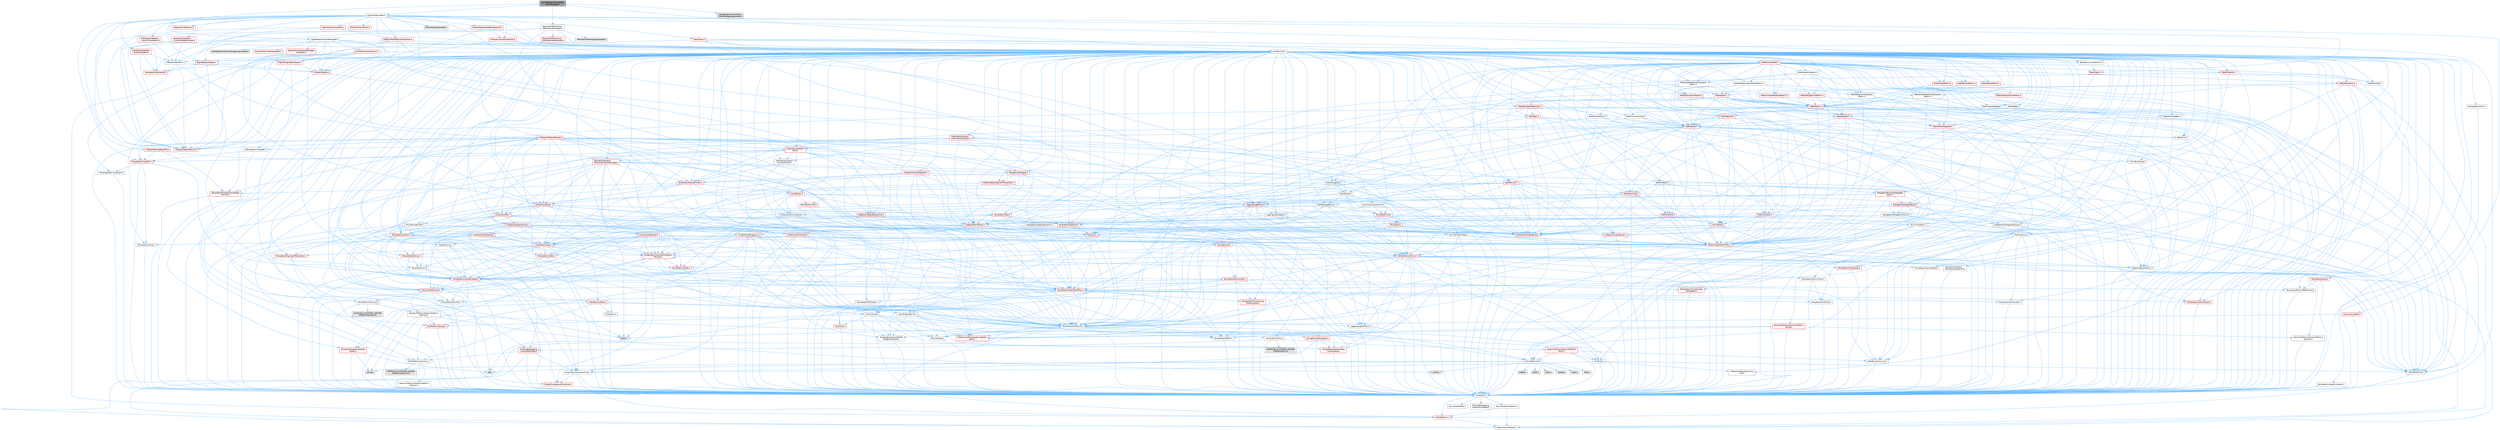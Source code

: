 digraph "LightWeightInstanceStaticMeshManager.h"
{
 // INTERACTIVE_SVG=YES
 // LATEX_PDF_SIZE
  bgcolor="transparent";
  edge [fontname=Helvetica,fontsize=10,labelfontname=Helvetica,labelfontsize=10];
  node [fontname=Helvetica,fontsize=10,shape=box,height=0.2,width=0.4];
  Node1 [id="Node000001",label="LightWeightInstanceStatic\lMeshManager.h",height=0.2,width=0.4,color="gray40", fillcolor="grey60", style="filled", fontcolor="black",tooltip=" "];
  Node1 -> Node2 [id="edge1_Node000001_Node000002",color="steelblue1",style="solid",tooltip=" "];
  Node2 [id="Node000002",label="CoreMinimal.h",height=0.2,width=0.4,color="grey40", fillcolor="white", style="filled",URL="$d7/d67/CoreMinimal_8h.html",tooltip=" "];
  Node2 -> Node3 [id="edge2_Node000002_Node000003",color="steelblue1",style="solid",tooltip=" "];
  Node3 [id="Node000003",label="CoreTypes.h",height=0.2,width=0.4,color="grey40", fillcolor="white", style="filled",URL="$dc/dec/CoreTypes_8h.html",tooltip=" "];
  Node3 -> Node4 [id="edge3_Node000003_Node000004",color="steelblue1",style="solid",tooltip=" "];
  Node4 [id="Node000004",label="HAL/Platform.h",height=0.2,width=0.4,color="red", fillcolor="#FFF0F0", style="filled",URL="$d9/dd0/Platform_8h.html",tooltip=" "];
  Node4 -> Node8 [id="edge4_Node000004_Node000008",color="steelblue1",style="solid",tooltip=" "];
  Node8 [id="Node000008",label="PreprocessorHelpers.h",height=0.2,width=0.4,color="grey40", fillcolor="white", style="filled",URL="$db/ddb/PreprocessorHelpers_8h.html",tooltip=" "];
  Node3 -> Node14 [id="edge5_Node000003_Node000014",color="steelblue1",style="solid",tooltip=" "];
  Node14 [id="Node000014",label="ProfilingDebugging\l/UMemoryDefines.h",height=0.2,width=0.4,color="grey40", fillcolor="white", style="filled",URL="$d2/da2/UMemoryDefines_8h.html",tooltip=" "];
  Node3 -> Node15 [id="edge6_Node000003_Node000015",color="steelblue1",style="solid",tooltip=" "];
  Node15 [id="Node000015",label="Misc/CoreMiscDefines.h",height=0.2,width=0.4,color="grey40", fillcolor="white", style="filled",URL="$da/d38/CoreMiscDefines_8h.html",tooltip=" "];
  Node15 -> Node4 [id="edge7_Node000015_Node000004",color="steelblue1",style="solid",tooltip=" "];
  Node15 -> Node8 [id="edge8_Node000015_Node000008",color="steelblue1",style="solid",tooltip=" "];
  Node3 -> Node16 [id="edge9_Node000003_Node000016",color="steelblue1",style="solid",tooltip=" "];
  Node16 [id="Node000016",label="Misc/CoreDefines.h",height=0.2,width=0.4,color="grey40", fillcolor="white", style="filled",URL="$d3/dd2/CoreDefines_8h.html",tooltip=" "];
  Node2 -> Node17 [id="edge10_Node000002_Node000017",color="steelblue1",style="solid",tooltip=" "];
  Node17 [id="Node000017",label="CoreFwd.h",height=0.2,width=0.4,color="grey40", fillcolor="white", style="filled",URL="$d1/d1e/CoreFwd_8h.html",tooltip=" "];
  Node17 -> Node3 [id="edge11_Node000017_Node000003",color="steelblue1",style="solid",tooltip=" "];
  Node17 -> Node18 [id="edge12_Node000017_Node000018",color="steelblue1",style="solid",tooltip=" "];
  Node18 [id="Node000018",label="Containers/ContainersFwd.h",height=0.2,width=0.4,color="grey40", fillcolor="white", style="filled",URL="$d4/d0a/ContainersFwd_8h.html",tooltip=" "];
  Node18 -> Node4 [id="edge13_Node000018_Node000004",color="steelblue1",style="solid",tooltip=" "];
  Node18 -> Node3 [id="edge14_Node000018_Node000003",color="steelblue1",style="solid",tooltip=" "];
  Node18 -> Node19 [id="edge15_Node000018_Node000019",color="steelblue1",style="solid",tooltip=" "];
  Node19 [id="Node000019",label="Traits/IsContiguousContainer.h",height=0.2,width=0.4,color="red", fillcolor="#FFF0F0", style="filled",URL="$d5/d3c/IsContiguousContainer_8h.html",tooltip=" "];
  Node19 -> Node3 [id="edge16_Node000019_Node000003",color="steelblue1",style="solid",tooltip=" "];
  Node17 -> Node22 [id="edge17_Node000017_Node000022",color="steelblue1",style="solid",tooltip=" "];
  Node22 [id="Node000022",label="Math/MathFwd.h",height=0.2,width=0.4,color="grey40", fillcolor="white", style="filled",URL="$d2/d10/MathFwd_8h.html",tooltip=" "];
  Node22 -> Node4 [id="edge18_Node000022_Node000004",color="steelblue1",style="solid",tooltip=" "];
  Node17 -> Node23 [id="edge19_Node000017_Node000023",color="steelblue1",style="solid",tooltip=" "];
  Node23 [id="Node000023",label="UObject/UObjectHierarchy\lFwd.h",height=0.2,width=0.4,color="grey40", fillcolor="white", style="filled",URL="$d3/d13/UObjectHierarchyFwd_8h.html",tooltip=" "];
  Node2 -> Node23 [id="edge20_Node000002_Node000023",color="steelblue1",style="solid",tooltip=" "];
  Node2 -> Node18 [id="edge21_Node000002_Node000018",color="steelblue1",style="solid",tooltip=" "];
  Node2 -> Node24 [id="edge22_Node000002_Node000024",color="steelblue1",style="solid",tooltip=" "];
  Node24 [id="Node000024",label="Misc/VarArgs.h",height=0.2,width=0.4,color="grey40", fillcolor="white", style="filled",URL="$d5/d6f/VarArgs_8h.html",tooltip=" "];
  Node24 -> Node3 [id="edge23_Node000024_Node000003",color="steelblue1",style="solid",tooltip=" "];
  Node2 -> Node25 [id="edge24_Node000002_Node000025",color="steelblue1",style="solid",tooltip=" "];
  Node25 [id="Node000025",label="Logging/LogVerbosity.h",height=0.2,width=0.4,color="grey40", fillcolor="white", style="filled",URL="$d2/d8f/LogVerbosity_8h.html",tooltip=" "];
  Node25 -> Node3 [id="edge25_Node000025_Node000003",color="steelblue1",style="solid",tooltip=" "];
  Node2 -> Node26 [id="edge26_Node000002_Node000026",color="steelblue1",style="solid",tooltip=" "];
  Node26 [id="Node000026",label="Misc/OutputDevice.h",height=0.2,width=0.4,color="grey40", fillcolor="white", style="filled",URL="$d7/d32/OutputDevice_8h.html",tooltip=" "];
  Node26 -> Node17 [id="edge27_Node000026_Node000017",color="steelblue1",style="solid",tooltip=" "];
  Node26 -> Node3 [id="edge28_Node000026_Node000003",color="steelblue1",style="solid",tooltip=" "];
  Node26 -> Node25 [id="edge29_Node000026_Node000025",color="steelblue1",style="solid",tooltip=" "];
  Node26 -> Node24 [id="edge30_Node000026_Node000024",color="steelblue1",style="solid",tooltip=" "];
  Node26 -> Node27 [id="edge31_Node000026_Node000027",color="steelblue1",style="solid",tooltip=" "];
  Node27 [id="Node000027",label="Templates/IsArrayOrRefOf\lTypeByPredicate.h",height=0.2,width=0.4,color="grey40", fillcolor="white", style="filled",URL="$d6/da1/IsArrayOrRefOfTypeByPredicate_8h.html",tooltip=" "];
  Node27 -> Node3 [id="edge32_Node000027_Node000003",color="steelblue1",style="solid",tooltip=" "];
  Node26 -> Node28 [id="edge33_Node000026_Node000028",color="steelblue1",style="solid",tooltip=" "];
  Node28 [id="Node000028",label="Templates/IsValidVariadic\lFunctionArg.h",height=0.2,width=0.4,color="red", fillcolor="#FFF0F0", style="filled",URL="$d0/dc8/IsValidVariadicFunctionArg_8h.html",tooltip=" "];
  Node28 -> Node3 [id="edge34_Node000028_Node000003",color="steelblue1",style="solid",tooltip=" "];
  Node26 -> Node30 [id="edge35_Node000026_Node000030",color="steelblue1",style="solid",tooltip=" "];
  Node30 [id="Node000030",label="Traits/IsCharEncodingCompatible\lWith.h",height=0.2,width=0.4,color="red", fillcolor="#FFF0F0", style="filled",URL="$df/dd1/IsCharEncodingCompatibleWith_8h.html",tooltip=" "];
  Node2 -> Node32 [id="edge36_Node000002_Node000032",color="steelblue1",style="solid",tooltip=" "];
  Node32 [id="Node000032",label="HAL/PlatformCrt.h",height=0.2,width=0.4,color="grey40", fillcolor="white", style="filled",URL="$d8/d75/PlatformCrt_8h.html",tooltip=" "];
  Node32 -> Node33 [id="edge37_Node000032_Node000033",color="steelblue1",style="solid",tooltip=" "];
  Node33 [id="Node000033",label="new",height=0.2,width=0.4,color="grey60", fillcolor="#E0E0E0", style="filled",tooltip=" "];
  Node32 -> Node34 [id="edge38_Node000032_Node000034",color="steelblue1",style="solid",tooltip=" "];
  Node34 [id="Node000034",label="wchar.h",height=0.2,width=0.4,color="grey60", fillcolor="#E0E0E0", style="filled",tooltip=" "];
  Node32 -> Node35 [id="edge39_Node000032_Node000035",color="steelblue1",style="solid",tooltip=" "];
  Node35 [id="Node000035",label="stddef.h",height=0.2,width=0.4,color="grey60", fillcolor="#E0E0E0", style="filled",tooltip=" "];
  Node32 -> Node36 [id="edge40_Node000032_Node000036",color="steelblue1",style="solid",tooltip=" "];
  Node36 [id="Node000036",label="stdlib.h",height=0.2,width=0.4,color="grey60", fillcolor="#E0E0E0", style="filled",tooltip=" "];
  Node32 -> Node37 [id="edge41_Node000032_Node000037",color="steelblue1",style="solid",tooltip=" "];
  Node37 [id="Node000037",label="stdio.h",height=0.2,width=0.4,color="grey60", fillcolor="#E0E0E0", style="filled",tooltip=" "];
  Node32 -> Node38 [id="edge42_Node000032_Node000038",color="steelblue1",style="solid",tooltip=" "];
  Node38 [id="Node000038",label="stdarg.h",height=0.2,width=0.4,color="grey60", fillcolor="#E0E0E0", style="filled",tooltip=" "];
  Node32 -> Node39 [id="edge43_Node000032_Node000039",color="steelblue1",style="solid",tooltip=" "];
  Node39 [id="Node000039",label="math.h",height=0.2,width=0.4,color="grey60", fillcolor="#E0E0E0", style="filled",tooltip=" "];
  Node32 -> Node40 [id="edge44_Node000032_Node000040",color="steelblue1",style="solid",tooltip=" "];
  Node40 [id="Node000040",label="float.h",height=0.2,width=0.4,color="grey60", fillcolor="#E0E0E0", style="filled",tooltip=" "];
  Node32 -> Node41 [id="edge45_Node000032_Node000041",color="steelblue1",style="solid",tooltip=" "];
  Node41 [id="Node000041",label="string.h",height=0.2,width=0.4,color="grey60", fillcolor="#E0E0E0", style="filled",tooltip=" "];
  Node2 -> Node42 [id="edge46_Node000002_Node000042",color="steelblue1",style="solid",tooltip=" "];
  Node42 [id="Node000042",label="HAL/PlatformMisc.h",height=0.2,width=0.4,color="grey40", fillcolor="white", style="filled",URL="$d0/df5/PlatformMisc_8h.html",tooltip=" "];
  Node42 -> Node3 [id="edge47_Node000042_Node000003",color="steelblue1",style="solid",tooltip=" "];
  Node42 -> Node43 [id="edge48_Node000042_Node000043",color="steelblue1",style="solid",tooltip=" "];
  Node43 [id="Node000043",label="GenericPlatform/GenericPlatform\lMisc.h",height=0.2,width=0.4,color="red", fillcolor="#FFF0F0", style="filled",URL="$db/d9a/GenericPlatformMisc_8h.html",tooltip=" "];
  Node43 -> Node17 [id="edge49_Node000043_Node000017",color="steelblue1",style="solid",tooltip=" "];
  Node43 -> Node3 [id="edge50_Node000043_Node000003",color="steelblue1",style="solid",tooltip=" "];
  Node43 -> Node32 [id="edge51_Node000043_Node000032",color="steelblue1",style="solid",tooltip=" "];
  Node43 -> Node47 [id="edge52_Node000043_Node000047",color="steelblue1",style="solid",tooltip=" "];
  Node47 [id="Node000047",label="Math/NumericLimits.h",height=0.2,width=0.4,color="grey40", fillcolor="white", style="filled",URL="$df/d1b/NumericLimits_8h.html",tooltip=" "];
  Node47 -> Node3 [id="edge53_Node000047_Node000003",color="steelblue1",style="solid",tooltip=" "];
  Node42 -> Node52 [id="edge54_Node000042_Node000052",color="steelblue1",style="solid",tooltip=" "];
  Node52 [id="Node000052",label="COMPILED_PLATFORM_HEADER\l(PlatformMisc.h)",height=0.2,width=0.4,color="grey60", fillcolor="#E0E0E0", style="filled",tooltip=" "];
  Node42 -> Node53 [id="edge55_Node000042_Node000053",color="steelblue1",style="solid",tooltip=" "];
  Node53 [id="Node000053",label="ProfilingDebugging\l/CpuProfilerTrace.h",height=0.2,width=0.4,color="red", fillcolor="#FFF0F0", style="filled",URL="$da/dcb/CpuProfilerTrace_8h.html",tooltip=" "];
  Node53 -> Node3 [id="edge56_Node000053_Node000003",color="steelblue1",style="solid",tooltip=" "];
  Node53 -> Node18 [id="edge57_Node000053_Node000018",color="steelblue1",style="solid",tooltip=" "];
  Node53 -> Node54 [id="edge58_Node000053_Node000054",color="steelblue1",style="solid",tooltip=" "];
  Node54 [id="Node000054",label="HAL/PlatformAtomics.h",height=0.2,width=0.4,color="grey40", fillcolor="white", style="filled",URL="$d3/d36/PlatformAtomics_8h.html",tooltip=" "];
  Node54 -> Node3 [id="edge59_Node000054_Node000003",color="steelblue1",style="solid",tooltip=" "];
  Node54 -> Node55 [id="edge60_Node000054_Node000055",color="steelblue1",style="solid",tooltip=" "];
  Node55 [id="Node000055",label="GenericPlatform/GenericPlatform\lAtomics.h",height=0.2,width=0.4,color="grey40", fillcolor="white", style="filled",URL="$da/d72/GenericPlatformAtomics_8h.html",tooltip=" "];
  Node55 -> Node3 [id="edge61_Node000055_Node000003",color="steelblue1",style="solid",tooltip=" "];
  Node54 -> Node56 [id="edge62_Node000054_Node000056",color="steelblue1",style="solid",tooltip=" "];
  Node56 [id="Node000056",label="COMPILED_PLATFORM_HEADER\l(PlatformAtomics.h)",height=0.2,width=0.4,color="grey60", fillcolor="#E0E0E0", style="filled",tooltip=" "];
  Node53 -> Node8 [id="edge63_Node000053_Node000008",color="steelblue1",style="solid",tooltip=" "];
  Node2 -> Node61 [id="edge64_Node000002_Node000061",color="steelblue1",style="solid",tooltip=" "];
  Node61 [id="Node000061",label="Misc/AssertionMacros.h",height=0.2,width=0.4,color="grey40", fillcolor="white", style="filled",URL="$d0/dfa/AssertionMacros_8h.html",tooltip=" "];
  Node61 -> Node3 [id="edge65_Node000061_Node000003",color="steelblue1",style="solid",tooltip=" "];
  Node61 -> Node4 [id="edge66_Node000061_Node000004",color="steelblue1",style="solid",tooltip=" "];
  Node61 -> Node42 [id="edge67_Node000061_Node000042",color="steelblue1",style="solid",tooltip=" "];
  Node61 -> Node8 [id="edge68_Node000061_Node000008",color="steelblue1",style="solid",tooltip=" "];
  Node61 -> Node62 [id="edge69_Node000061_Node000062",color="steelblue1",style="solid",tooltip=" "];
  Node62 [id="Node000062",label="Templates/EnableIf.h",height=0.2,width=0.4,color="grey40", fillcolor="white", style="filled",URL="$d7/d60/EnableIf_8h.html",tooltip=" "];
  Node62 -> Node3 [id="edge70_Node000062_Node000003",color="steelblue1",style="solid",tooltip=" "];
  Node61 -> Node27 [id="edge71_Node000061_Node000027",color="steelblue1",style="solid",tooltip=" "];
  Node61 -> Node28 [id="edge72_Node000061_Node000028",color="steelblue1",style="solid",tooltip=" "];
  Node61 -> Node30 [id="edge73_Node000061_Node000030",color="steelblue1",style="solid",tooltip=" "];
  Node61 -> Node24 [id="edge74_Node000061_Node000024",color="steelblue1",style="solid",tooltip=" "];
  Node61 -> Node63 [id="edge75_Node000061_Node000063",color="steelblue1",style="solid",tooltip=" "];
  Node63 [id="Node000063",label="String/FormatStringSan.h",height=0.2,width=0.4,color="red", fillcolor="#FFF0F0", style="filled",URL="$d3/d8b/FormatStringSan_8h.html",tooltip=" "];
  Node63 -> Node3 [id="edge76_Node000063_Node000003",color="steelblue1",style="solid",tooltip=" "];
  Node63 -> Node28 [id="edge77_Node000063_Node000028",color="steelblue1",style="solid",tooltip=" "];
  Node63 -> Node18 [id="edge78_Node000063_Node000018",color="steelblue1",style="solid",tooltip=" "];
  Node61 -> Node69 [id="edge79_Node000061_Node000069",color="steelblue1",style="solid",tooltip=" "];
  Node69 [id="Node000069",label="atomic",height=0.2,width=0.4,color="grey60", fillcolor="#E0E0E0", style="filled",tooltip=" "];
  Node2 -> Node70 [id="edge80_Node000002_Node000070",color="steelblue1",style="solid",tooltip=" "];
  Node70 [id="Node000070",label="Templates/IsPointer.h",height=0.2,width=0.4,color="grey40", fillcolor="white", style="filled",URL="$d7/d05/IsPointer_8h.html",tooltip=" "];
  Node70 -> Node3 [id="edge81_Node000070_Node000003",color="steelblue1",style="solid",tooltip=" "];
  Node2 -> Node71 [id="edge82_Node000002_Node000071",color="steelblue1",style="solid",tooltip=" "];
  Node71 [id="Node000071",label="HAL/PlatformMemory.h",height=0.2,width=0.4,color="grey40", fillcolor="white", style="filled",URL="$de/d68/PlatformMemory_8h.html",tooltip=" "];
  Node71 -> Node3 [id="edge83_Node000071_Node000003",color="steelblue1",style="solid",tooltip=" "];
  Node71 -> Node72 [id="edge84_Node000071_Node000072",color="steelblue1",style="solid",tooltip=" "];
  Node72 [id="Node000072",label="GenericPlatform/GenericPlatform\lMemory.h",height=0.2,width=0.4,color="grey40", fillcolor="white", style="filled",URL="$dd/d22/GenericPlatformMemory_8h.html",tooltip=" "];
  Node72 -> Node17 [id="edge85_Node000072_Node000017",color="steelblue1",style="solid",tooltip=" "];
  Node72 -> Node3 [id="edge86_Node000072_Node000003",color="steelblue1",style="solid",tooltip=" "];
  Node72 -> Node73 [id="edge87_Node000072_Node000073",color="steelblue1",style="solid",tooltip=" "];
  Node73 [id="Node000073",label="HAL/PlatformString.h",height=0.2,width=0.4,color="red", fillcolor="#FFF0F0", style="filled",URL="$db/db5/PlatformString_8h.html",tooltip=" "];
  Node73 -> Node3 [id="edge88_Node000073_Node000003",color="steelblue1",style="solid",tooltip=" "];
  Node72 -> Node41 [id="edge89_Node000072_Node000041",color="steelblue1",style="solid",tooltip=" "];
  Node72 -> Node34 [id="edge90_Node000072_Node000034",color="steelblue1",style="solid",tooltip=" "];
  Node71 -> Node75 [id="edge91_Node000071_Node000075",color="steelblue1",style="solid",tooltip=" "];
  Node75 [id="Node000075",label="COMPILED_PLATFORM_HEADER\l(PlatformMemory.h)",height=0.2,width=0.4,color="grey60", fillcolor="#E0E0E0", style="filled",tooltip=" "];
  Node2 -> Node54 [id="edge92_Node000002_Node000054",color="steelblue1",style="solid",tooltip=" "];
  Node2 -> Node76 [id="edge93_Node000002_Node000076",color="steelblue1",style="solid",tooltip=" "];
  Node76 [id="Node000076",label="Misc/Exec.h",height=0.2,width=0.4,color="grey40", fillcolor="white", style="filled",URL="$de/ddb/Exec_8h.html",tooltip=" "];
  Node76 -> Node3 [id="edge94_Node000076_Node000003",color="steelblue1",style="solid",tooltip=" "];
  Node76 -> Node61 [id="edge95_Node000076_Node000061",color="steelblue1",style="solid",tooltip=" "];
  Node2 -> Node77 [id="edge96_Node000002_Node000077",color="steelblue1",style="solid",tooltip=" "];
  Node77 [id="Node000077",label="HAL/MemoryBase.h",height=0.2,width=0.4,color="red", fillcolor="#FFF0F0", style="filled",URL="$d6/d9f/MemoryBase_8h.html",tooltip=" "];
  Node77 -> Node3 [id="edge97_Node000077_Node000003",color="steelblue1",style="solid",tooltip=" "];
  Node77 -> Node54 [id="edge98_Node000077_Node000054",color="steelblue1",style="solid",tooltip=" "];
  Node77 -> Node32 [id="edge99_Node000077_Node000032",color="steelblue1",style="solid",tooltip=" "];
  Node77 -> Node76 [id="edge100_Node000077_Node000076",color="steelblue1",style="solid",tooltip=" "];
  Node77 -> Node26 [id="edge101_Node000077_Node000026",color="steelblue1",style="solid",tooltip=" "];
  Node2 -> Node87 [id="edge102_Node000002_Node000087",color="steelblue1",style="solid",tooltip=" "];
  Node87 [id="Node000087",label="HAL/UnrealMemory.h",height=0.2,width=0.4,color="red", fillcolor="#FFF0F0", style="filled",URL="$d9/d96/UnrealMemory_8h.html",tooltip=" "];
  Node87 -> Node3 [id="edge103_Node000087_Node000003",color="steelblue1",style="solid",tooltip=" "];
  Node87 -> Node72 [id="edge104_Node000087_Node000072",color="steelblue1",style="solid",tooltip=" "];
  Node87 -> Node77 [id="edge105_Node000087_Node000077",color="steelblue1",style="solid",tooltip=" "];
  Node87 -> Node71 [id="edge106_Node000087_Node000071",color="steelblue1",style="solid",tooltip=" "];
  Node87 -> Node70 [id="edge107_Node000087_Node000070",color="steelblue1",style="solid",tooltip=" "];
  Node2 -> Node89 [id="edge108_Node000002_Node000089",color="steelblue1",style="solid",tooltip=" "];
  Node89 [id="Node000089",label="Templates/IsArithmetic.h",height=0.2,width=0.4,color="grey40", fillcolor="white", style="filled",URL="$d2/d5d/IsArithmetic_8h.html",tooltip=" "];
  Node89 -> Node3 [id="edge109_Node000089_Node000003",color="steelblue1",style="solid",tooltip=" "];
  Node2 -> Node83 [id="edge110_Node000002_Node000083",color="steelblue1",style="solid",tooltip=" "];
  Node83 [id="Node000083",label="Templates/AndOrNot.h",height=0.2,width=0.4,color="grey40", fillcolor="white", style="filled",URL="$db/d0a/AndOrNot_8h.html",tooltip=" "];
  Node83 -> Node3 [id="edge111_Node000083_Node000003",color="steelblue1",style="solid",tooltip=" "];
  Node2 -> Node90 [id="edge112_Node000002_Node000090",color="steelblue1",style="solid",tooltip=" "];
  Node90 [id="Node000090",label="Templates/IsPODType.h",height=0.2,width=0.4,color="grey40", fillcolor="white", style="filled",URL="$d7/db1/IsPODType_8h.html",tooltip=" "];
  Node90 -> Node3 [id="edge113_Node000090_Node000003",color="steelblue1",style="solid",tooltip=" "];
  Node2 -> Node91 [id="edge114_Node000002_Node000091",color="steelblue1",style="solid",tooltip=" "];
  Node91 [id="Node000091",label="Templates/IsUECoreType.h",height=0.2,width=0.4,color="red", fillcolor="#FFF0F0", style="filled",URL="$d1/db8/IsUECoreType_8h.html",tooltip=" "];
  Node91 -> Node3 [id="edge115_Node000091_Node000003",color="steelblue1",style="solid",tooltip=" "];
  Node2 -> Node84 [id="edge116_Node000002_Node000084",color="steelblue1",style="solid",tooltip=" "];
  Node84 [id="Node000084",label="Templates/IsTriviallyCopy\lConstructible.h",height=0.2,width=0.4,color="red", fillcolor="#FFF0F0", style="filled",URL="$d3/d78/IsTriviallyCopyConstructible_8h.html",tooltip=" "];
  Node84 -> Node3 [id="edge117_Node000084_Node000003",color="steelblue1",style="solid",tooltip=" "];
  Node2 -> Node92 [id="edge118_Node000002_Node000092",color="steelblue1",style="solid",tooltip=" "];
  Node92 [id="Node000092",label="Templates/UnrealTypeTraits.h",height=0.2,width=0.4,color="red", fillcolor="#FFF0F0", style="filled",URL="$d2/d2d/UnrealTypeTraits_8h.html",tooltip=" "];
  Node92 -> Node3 [id="edge119_Node000092_Node000003",color="steelblue1",style="solid",tooltip=" "];
  Node92 -> Node70 [id="edge120_Node000092_Node000070",color="steelblue1",style="solid",tooltip=" "];
  Node92 -> Node61 [id="edge121_Node000092_Node000061",color="steelblue1",style="solid",tooltip=" "];
  Node92 -> Node83 [id="edge122_Node000092_Node000083",color="steelblue1",style="solid",tooltip=" "];
  Node92 -> Node62 [id="edge123_Node000092_Node000062",color="steelblue1",style="solid",tooltip=" "];
  Node92 -> Node89 [id="edge124_Node000092_Node000089",color="steelblue1",style="solid",tooltip=" "];
  Node92 -> Node90 [id="edge125_Node000092_Node000090",color="steelblue1",style="solid",tooltip=" "];
  Node92 -> Node91 [id="edge126_Node000092_Node000091",color="steelblue1",style="solid",tooltip=" "];
  Node92 -> Node84 [id="edge127_Node000092_Node000084",color="steelblue1",style="solid",tooltip=" "];
  Node2 -> Node62 [id="edge128_Node000002_Node000062",color="steelblue1",style="solid",tooltip=" "];
  Node2 -> Node94 [id="edge129_Node000002_Node000094",color="steelblue1",style="solid",tooltip=" "];
  Node94 [id="Node000094",label="Templates/RemoveReference.h",height=0.2,width=0.4,color="grey40", fillcolor="white", style="filled",URL="$da/dbe/RemoveReference_8h.html",tooltip=" "];
  Node94 -> Node3 [id="edge130_Node000094_Node000003",color="steelblue1",style="solid",tooltip=" "];
  Node2 -> Node95 [id="edge131_Node000002_Node000095",color="steelblue1",style="solid",tooltip=" "];
  Node95 [id="Node000095",label="Templates/IntegralConstant.h",height=0.2,width=0.4,color="grey40", fillcolor="white", style="filled",URL="$db/d1b/IntegralConstant_8h.html",tooltip=" "];
  Node95 -> Node3 [id="edge132_Node000095_Node000003",color="steelblue1",style="solid",tooltip=" "];
  Node2 -> Node96 [id="edge133_Node000002_Node000096",color="steelblue1",style="solid",tooltip=" "];
  Node96 [id="Node000096",label="Templates/IsClass.h",height=0.2,width=0.4,color="grey40", fillcolor="white", style="filled",URL="$db/dcb/IsClass_8h.html",tooltip=" "];
  Node96 -> Node3 [id="edge134_Node000096_Node000003",color="steelblue1",style="solid",tooltip=" "];
  Node2 -> Node97 [id="edge135_Node000002_Node000097",color="steelblue1",style="solid",tooltip=" "];
  Node97 [id="Node000097",label="Templates/TypeCompatible\lBytes.h",height=0.2,width=0.4,color="red", fillcolor="#FFF0F0", style="filled",URL="$df/d0a/TypeCompatibleBytes_8h.html",tooltip=" "];
  Node97 -> Node3 [id="edge136_Node000097_Node000003",color="steelblue1",style="solid",tooltip=" "];
  Node97 -> Node41 [id="edge137_Node000097_Node000041",color="steelblue1",style="solid",tooltip=" "];
  Node97 -> Node33 [id="edge138_Node000097_Node000033",color="steelblue1",style="solid",tooltip=" "];
  Node2 -> Node19 [id="edge139_Node000002_Node000019",color="steelblue1",style="solid",tooltip=" "];
  Node2 -> Node98 [id="edge140_Node000002_Node000098",color="steelblue1",style="solid",tooltip=" "];
  Node98 [id="Node000098",label="Templates/UnrealTemplate.h",height=0.2,width=0.4,color="red", fillcolor="#FFF0F0", style="filled",URL="$d4/d24/UnrealTemplate_8h.html",tooltip=" "];
  Node98 -> Node3 [id="edge141_Node000098_Node000003",color="steelblue1",style="solid",tooltip=" "];
  Node98 -> Node70 [id="edge142_Node000098_Node000070",color="steelblue1",style="solid",tooltip=" "];
  Node98 -> Node87 [id="edge143_Node000098_Node000087",color="steelblue1",style="solid",tooltip=" "];
  Node98 -> Node92 [id="edge144_Node000098_Node000092",color="steelblue1",style="solid",tooltip=" "];
  Node98 -> Node94 [id="edge145_Node000098_Node000094",color="steelblue1",style="solid",tooltip=" "];
  Node98 -> Node97 [id="edge146_Node000098_Node000097",color="steelblue1",style="solid",tooltip=" "];
  Node98 -> Node19 [id="edge147_Node000098_Node000019",color="steelblue1",style="solid",tooltip=" "];
  Node2 -> Node47 [id="edge148_Node000002_Node000047",color="steelblue1",style="solid",tooltip=" "];
  Node2 -> Node102 [id="edge149_Node000002_Node000102",color="steelblue1",style="solid",tooltip=" "];
  Node102 [id="Node000102",label="HAL/PlatformMath.h",height=0.2,width=0.4,color="red", fillcolor="#FFF0F0", style="filled",URL="$dc/d53/PlatformMath_8h.html",tooltip=" "];
  Node102 -> Node3 [id="edge150_Node000102_Node000003",color="steelblue1",style="solid",tooltip=" "];
  Node2 -> Node85 [id="edge151_Node000002_Node000085",color="steelblue1",style="solid",tooltip=" "];
  Node85 [id="Node000085",label="Templates/IsTriviallyCopy\lAssignable.h",height=0.2,width=0.4,color="red", fillcolor="#FFF0F0", style="filled",URL="$d2/df2/IsTriviallyCopyAssignable_8h.html",tooltip=" "];
  Node85 -> Node3 [id="edge152_Node000085_Node000003",color="steelblue1",style="solid",tooltip=" "];
  Node2 -> Node110 [id="edge153_Node000002_Node000110",color="steelblue1",style="solid",tooltip=" "];
  Node110 [id="Node000110",label="Templates/MemoryOps.h",height=0.2,width=0.4,color="red", fillcolor="#FFF0F0", style="filled",URL="$db/dea/MemoryOps_8h.html",tooltip=" "];
  Node110 -> Node3 [id="edge154_Node000110_Node000003",color="steelblue1",style="solid",tooltip=" "];
  Node110 -> Node87 [id="edge155_Node000110_Node000087",color="steelblue1",style="solid",tooltip=" "];
  Node110 -> Node85 [id="edge156_Node000110_Node000085",color="steelblue1",style="solid",tooltip=" "];
  Node110 -> Node84 [id="edge157_Node000110_Node000084",color="steelblue1",style="solid",tooltip=" "];
  Node110 -> Node92 [id="edge158_Node000110_Node000092",color="steelblue1",style="solid",tooltip=" "];
  Node110 -> Node33 [id="edge159_Node000110_Node000033",color="steelblue1",style="solid",tooltip=" "];
  Node2 -> Node111 [id="edge160_Node000002_Node000111",color="steelblue1",style="solid",tooltip=" "];
  Node111 [id="Node000111",label="Containers/ContainerAllocation\lPolicies.h",height=0.2,width=0.4,color="red", fillcolor="#FFF0F0", style="filled",URL="$d7/dff/ContainerAllocationPolicies_8h.html",tooltip=" "];
  Node111 -> Node3 [id="edge161_Node000111_Node000003",color="steelblue1",style="solid",tooltip=" "];
  Node111 -> Node111 [id="edge162_Node000111_Node000111",color="steelblue1",style="solid",tooltip=" "];
  Node111 -> Node102 [id="edge163_Node000111_Node000102",color="steelblue1",style="solid",tooltip=" "];
  Node111 -> Node87 [id="edge164_Node000111_Node000087",color="steelblue1",style="solid",tooltip=" "];
  Node111 -> Node47 [id="edge165_Node000111_Node000047",color="steelblue1",style="solid",tooltip=" "];
  Node111 -> Node61 [id="edge166_Node000111_Node000061",color="steelblue1",style="solid",tooltip=" "];
  Node111 -> Node110 [id="edge167_Node000111_Node000110",color="steelblue1",style="solid",tooltip=" "];
  Node111 -> Node97 [id="edge168_Node000111_Node000097",color="steelblue1",style="solid",tooltip=" "];
  Node2 -> Node114 [id="edge169_Node000002_Node000114",color="steelblue1",style="solid",tooltip=" "];
  Node114 [id="Node000114",label="Templates/IsEnumClass.h",height=0.2,width=0.4,color="grey40", fillcolor="white", style="filled",URL="$d7/d15/IsEnumClass_8h.html",tooltip=" "];
  Node114 -> Node3 [id="edge170_Node000114_Node000003",color="steelblue1",style="solid",tooltip=" "];
  Node114 -> Node83 [id="edge171_Node000114_Node000083",color="steelblue1",style="solid",tooltip=" "];
  Node2 -> Node115 [id="edge172_Node000002_Node000115",color="steelblue1",style="solid",tooltip=" "];
  Node115 [id="Node000115",label="HAL/PlatformProperties.h",height=0.2,width=0.4,color="red", fillcolor="#FFF0F0", style="filled",URL="$d9/db0/PlatformProperties_8h.html",tooltip=" "];
  Node115 -> Node3 [id="edge173_Node000115_Node000003",color="steelblue1",style="solid",tooltip=" "];
  Node2 -> Node118 [id="edge174_Node000002_Node000118",color="steelblue1",style="solid",tooltip=" "];
  Node118 [id="Node000118",label="Misc/EngineVersionBase.h",height=0.2,width=0.4,color="grey40", fillcolor="white", style="filled",URL="$d5/d2b/EngineVersionBase_8h.html",tooltip=" "];
  Node118 -> Node3 [id="edge175_Node000118_Node000003",color="steelblue1",style="solid",tooltip=" "];
  Node2 -> Node119 [id="edge176_Node000002_Node000119",color="steelblue1",style="solid",tooltip=" "];
  Node119 [id="Node000119",label="Internationalization\l/TextNamespaceFwd.h",height=0.2,width=0.4,color="grey40", fillcolor="white", style="filled",URL="$d8/d97/TextNamespaceFwd_8h.html",tooltip=" "];
  Node119 -> Node3 [id="edge177_Node000119_Node000003",color="steelblue1",style="solid",tooltip=" "];
  Node2 -> Node120 [id="edge178_Node000002_Node000120",color="steelblue1",style="solid",tooltip=" "];
  Node120 [id="Node000120",label="Serialization/Archive.h",height=0.2,width=0.4,color="red", fillcolor="#FFF0F0", style="filled",URL="$d7/d3b/Archive_8h.html",tooltip=" "];
  Node120 -> Node17 [id="edge179_Node000120_Node000017",color="steelblue1",style="solid",tooltip=" "];
  Node120 -> Node3 [id="edge180_Node000120_Node000003",color="steelblue1",style="solid",tooltip=" "];
  Node120 -> Node115 [id="edge181_Node000120_Node000115",color="steelblue1",style="solid",tooltip=" "];
  Node120 -> Node119 [id="edge182_Node000120_Node000119",color="steelblue1",style="solid",tooltip=" "];
  Node120 -> Node22 [id="edge183_Node000120_Node000022",color="steelblue1",style="solid",tooltip=" "];
  Node120 -> Node61 [id="edge184_Node000120_Node000061",color="steelblue1",style="solid",tooltip=" "];
  Node120 -> Node118 [id="edge185_Node000120_Node000118",color="steelblue1",style="solid",tooltip=" "];
  Node120 -> Node24 [id="edge186_Node000120_Node000024",color="steelblue1",style="solid",tooltip=" "];
  Node120 -> Node62 [id="edge187_Node000120_Node000062",color="steelblue1",style="solid",tooltip=" "];
  Node120 -> Node27 [id="edge188_Node000120_Node000027",color="steelblue1",style="solid",tooltip=" "];
  Node120 -> Node114 [id="edge189_Node000120_Node000114",color="steelblue1",style="solid",tooltip=" "];
  Node120 -> Node28 [id="edge190_Node000120_Node000028",color="steelblue1",style="solid",tooltip=" "];
  Node120 -> Node98 [id="edge191_Node000120_Node000098",color="steelblue1",style="solid",tooltip=" "];
  Node120 -> Node30 [id="edge192_Node000120_Node000030",color="steelblue1",style="solid",tooltip=" "];
  Node120 -> Node123 [id="edge193_Node000120_Node000123",color="steelblue1",style="solid",tooltip=" "];
  Node123 [id="Node000123",label="UObject/ObjectVersion.h",height=0.2,width=0.4,color="grey40", fillcolor="white", style="filled",URL="$da/d63/ObjectVersion_8h.html",tooltip=" "];
  Node123 -> Node3 [id="edge194_Node000123_Node000003",color="steelblue1",style="solid",tooltip=" "];
  Node2 -> Node124 [id="edge195_Node000002_Node000124",color="steelblue1",style="solid",tooltip=" "];
  Node124 [id="Node000124",label="Templates/Less.h",height=0.2,width=0.4,color="grey40", fillcolor="white", style="filled",URL="$de/dc8/Less_8h.html",tooltip=" "];
  Node124 -> Node3 [id="edge196_Node000124_Node000003",color="steelblue1",style="solid",tooltip=" "];
  Node124 -> Node98 [id="edge197_Node000124_Node000098",color="steelblue1",style="solid",tooltip=" "];
  Node2 -> Node125 [id="edge198_Node000002_Node000125",color="steelblue1",style="solid",tooltip=" "];
  Node125 [id="Node000125",label="Templates/Sorting.h",height=0.2,width=0.4,color="red", fillcolor="#FFF0F0", style="filled",URL="$d3/d9e/Sorting_8h.html",tooltip=" "];
  Node125 -> Node3 [id="edge199_Node000125_Node000003",color="steelblue1",style="solid",tooltip=" "];
  Node125 -> Node102 [id="edge200_Node000125_Node000102",color="steelblue1",style="solid",tooltip=" "];
  Node125 -> Node124 [id="edge201_Node000125_Node000124",color="steelblue1",style="solid",tooltip=" "];
  Node2 -> Node136 [id="edge202_Node000002_Node000136",color="steelblue1",style="solid",tooltip=" "];
  Node136 [id="Node000136",label="Misc/Char.h",height=0.2,width=0.4,color="red", fillcolor="#FFF0F0", style="filled",URL="$d0/d58/Char_8h.html",tooltip=" "];
  Node136 -> Node3 [id="edge203_Node000136_Node000003",color="steelblue1",style="solid",tooltip=" "];
  Node2 -> Node139 [id="edge204_Node000002_Node000139",color="steelblue1",style="solid",tooltip=" "];
  Node139 [id="Node000139",label="GenericPlatform/GenericPlatform\lStricmp.h",height=0.2,width=0.4,color="grey40", fillcolor="white", style="filled",URL="$d2/d86/GenericPlatformStricmp_8h.html",tooltip=" "];
  Node139 -> Node3 [id="edge205_Node000139_Node000003",color="steelblue1",style="solid",tooltip=" "];
  Node2 -> Node140 [id="edge206_Node000002_Node000140",color="steelblue1",style="solid",tooltip=" "];
  Node140 [id="Node000140",label="GenericPlatform/GenericPlatform\lString.h",height=0.2,width=0.4,color="red", fillcolor="#FFF0F0", style="filled",URL="$dd/d20/GenericPlatformString_8h.html",tooltip=" "];
  Node140 -> Node3 [id="edge207_Node000140_Node000003",color="steelblue1",style="solid",tooltip=" "];
  Node140 -> Node139 [id="edge208_Node000140_Node000139",color="steelblue1",style="solid",tooltip=" "];
  Node140 -> Node62 [id="edge209_Node000140_Node000062",color="steelblue1",style="solid",tooltip=" "];
  Node140 -> Node30 [id="edge210_Node000140_Node000030",color="steelblue1",style="solid",tooltip=" "];
  Node2 -> Node73 [id="edge211_Node000002_Node000073",color="steelblue1",style="solid",tooltip=" "];
  Node2 -> Node143 [id="edge212_Node000002_Node000143",color="steelblue1",style="solid",tooltip=" "];
  Node143 [id="Node000143",label="Misc/CString.h",height=0.2,width=0.4,color="grey40", fillcolor="white", style="filled",URL="$d2/d49/CString_8h.html",tooltip=" "];
  Node143 -> Node3 [id="edge213_Node000143_Node000003",color="steelblue1",style="solid",tooltip=" "];
  Node143 -> Node32 [id="edge214_Node000143_Node000032",color="steelblue1",style="solid",tooltip=" "];
  Node143 -> Node73 [id="edge215_Node000143_Node000073",color="steelblue1",style="solid",tooltip=" "];
  Node143 -> Node61 [id="edge216_Node000143_Node000061",color="steelblue1",style="solid",tooltip=" "];
  Node143 -> Node136 [id="edge217_Node000143_Node000136",color="steelblue1",style="solid",tooltip=" "];
  Node143 -> Node24 [id="edge218_Node000143_Node000024",color="steelblue1",style="solid",tooltip=" "];
  Node143 -> Node27 [id="edge219_Node000143_Node000027",color="steelblue1",style="solid",tooltip=" "];
  Node143 -> Node28 [id="edge220_Node000143_Node000028",color="steelblue1",style="solid",tooltip=" "];
  Node143 -> Node30 [id="edge221_Node000143_Node000030",color="steelblue1",style="solid",tooltip=" "];
  Node2 -> Node144 [id="edge222_Node000002_Node000144",color="steelblue1",style="solid",tooltip=" "];
  Node144 [id="Node000144",label="Misc/Crc.h",height=0.2,width=0.4,color="red", fillcolor="#FFF0F0", style="filled",URL="$d4/dd2/Crc_8h.html",tooltip=" "];
  Node144 -> Node3 [id="edge223_Node000144_Node000003",color="steelblue1",style="solid",tooltip=" "];
  Node144 -> Node73 [id="edge224_Node000144_Node000073",color="steelblue1",style="solid",tooltip=" "];
  Node144 -> Node61 [id="edge225_Node000144_Node000061",color="steelblue1",style="solid",tooltip=" "];
  Node144 -> Node143 [id="edge226_Node000144_Node000143",color="steelblue1",style="solid",tooltip=" "];
  Node144 -> Node136 [id="edge227_Node000144_Node000136",color="steelblue1",style="solid",tooltip=" "];
  Node144 -> Node92 [id="edge228_Node000144_Node000092",color="steelblue1",style="solid",tooltip=" "];
  Node2 -> Node135 [id="edge229_Node000002_Node000135",color="steelblue1",style="solid",tooltip=" "];
  Node135 [id="Node000135",label="Math/UnrealMathUtility.h",height=0.2,width=0.4,color="red", fillcolor="#FFF0F0", style="filled",URL="$db/db8/UnrealMathUtility_8h.html",tooltip=" "];
  Node135 -> Node3 [id="edge230_Node000135_Node000003",color="steelblue1",style="solid",tooltip=" "];
  Node135 -> Node61 [id="edge231_Node000135_Node000061",color="steelblue1",style="solid",tooltip=" "];
  Node135 -> Node102 [id="edge232_Node000135_Node000102",color="steelblue1",style="solid",tooltip=" "];
  Node135 -> Node22 [id="edge233_Node000135_Node000022",color="steelblue1",style="solid",tooltip=" "];
  Node2 -> Node145 [id="edge234_Node000002_Node000145",color="steelblue1",style="solid",tooltip=" "];
  Node145 [id="Node000145",label="Containers/UnrealString.h",height=0.2,width=0.4,color="red", fillcolor="#FFF0F0", style="filled",URL="$d5/dba/UnrealString_8h.html",tooltip=" "];
  Node2 -> Node149 [id="edge235_Node000002_Node000149",color="steelblue1",style="solid",tooltip=" "];
  Node149 [id="Node000149",label="Containers/Array.h",height=0.2,width=0.4,color="red", fillcolor="#FFF0F0", style="filled",URL="$df/dd0/Array_8h.html",tooltip=" "];
  Node149 -> Node3 [id="edge236_Node000149_Node000003",color="steelblue1",style="solid",tooltip=" "];
  Node149 -> Node61 [id="edge237_Node000149_Node000061",color="steelblue1",style="solid",tooltip=" "];
  Node149 -> Node87 [id="edge238_Node000149_Node000087",color="steelblue1",style="solid",tooltip=" "];
  Node149 -> Node92 [id="edge239_Node000149_Node000092",color="steelblue1",style="solid",tooltip=" "];
  Node149 -> Node98 [id="edge240_Node000149_Node000098",color="steelblue1",style="solid",tooltip=" "];
  Node149 -> Node111 [id="edge241_Node000149_Node000111",color="steelblue1",style="solid",tooltip=" "];
  Node149 -> Node120 [id="edge242_Node000149_Node000120",color="steelblue1",style="solid",tooltip=" "];
  Node149 -> Node128 [id="edge243_Node000149_Node000128",color="steelblue1",style="solid",tooltip=" "];
  Node128 [id="Node000128",label="Templates/Invoke.h",height=0.2,width=0.4,color="red", fillcolor="#FFF0F0", style="filled",URL="$d7/deb/Invoke_8h.html",tooltip=" "];
  Node128 -> Node3 [id="edge244_Node000128_Node000003",color="steelblue1",style="solid",tooltip=" "];
  Node128 -> Node98 [id="edge245_Node000128_Node000098",color="steelblue1",style="solid",tooltip=" "];
  Node149 -> Node124 [id="edge246_Node000149_Node000124",color="steelblue1",style="solid",tooltip=" "];
  Node149 -> Node125 [id="edge247_Node000149_Node000125",color="steelblue1",style="solid",tooltip=" "];
  Node149 -> Node172 [id="edge248_Node000149_Node000172",color="steelblue1",style="solid",tooltip=" "];
  Node172 [id="Node000172",label="Templates/AlignmentTemplates.h",height=0.2,width=0.4,color="red", fillcolor="#FFF0F0", style="filled",URL="$dd/d32/AlignmentTemplates_8h.html",tooltip=" "];
  Node172 -> Node3 [id="edge249_Node000172_Node000003",color="steelblue1",style="solid",tooltip=" "];
  Node172 -> Node70 [id="edge250_Node000172_Node000070",color="steelblue1",style="solid",tooltip=" "];
  Node2 -> Node173 [id="edge251_Node000002_Node000173",color="steelblue1",style="solid",tooltip=" "];
  Node173 [id="Node000173",label="Misc/FrameNumber.h",height=0.2,width=0.4,color="grey40", fillcolor="white", style="filled",URL="$dd/dbd/FrameNumber_8h.html",tooltip=" "];
  Node173 -> Node3 [id="edge252_Node000173_Node000003",color="steelblue1",style="solid",tooltip=" "];
  Node173 -> Node47 [id="edge253_Node000173_Node000047",color="steelblue1",style="solid",tooltip=" "];
  Node173 -> Node135 [id="edge254_Node000173_Node000135",color="steelblue1",style="solid",tooltip=" "];
  Node173 -> Node62 [id="edge255_Node000173_Node000062",color="steelblue1",style="solid",tooltip=" "];
  Node173 -> Node92 [id="edge256_Node000173_Node000092",color="steelblue1",style="solid",tooltip=" "];
  Node2 -> Node174 [id="edge257_Node000002_Node000174",color="steelblue1",style="solid",tooltip=" "];
  Node174 [id="Node000174",label="Misc/Timespan.h",height=0.2,width=0.4,color="grey40", fillcolor="white", style="filled",URL="$da/dd9/Timespan_8h.html",tooltip=" "];
  Node174 -> Node3 [id="edge258_Node000174_Node000003",color="steelblue1",style="solid",tooltip=" "];
  Node174 -> Node175 [id="edge259_Node000174_Node000175",color="steelblue1",style="solid",tooltip=" "];
  Node175 [id="Node000175",label="Math/Interval.h",height=0.2,width=0.4,color="grey40", fillcolor="white", style="filled",URL="$d1/d55/Interval_8h.html",tooltip=" "];
  Node175 -> Node3 [id="edge260_Node000175_Node000003",color="steelblue1",style="solid",tooltip=" "];
  Node175 -> Node89 [id="edge261_Node000175_Node000089",color="steelblue1",style="solid",tooltip=" "];
  Node175 -> Node92 [id="edge262_Node000175_Node000092",color="steelblue1",style="solid",tooltip=" "];
  Node175 -> Node47 [id="edge263_Node000175_Node000047",color="steelblue1",style="solid",tooltip=" "];
  Node175 -> Node135 [id="edge264_Node000175_Node000135",color="steelblue1",style="solid",tooltip=" "];
  Node174 -> Node135 [id="edge265_Node000174_Node000135",color="steelblue1",style="solid",tooltip=" "];
  Node174 -> Node61 [id="edge266_Node000174_Node000061",color="steelblue1",style="solid",tooltip=" "];
  Node2 -> Node176 [id="edge267_Node000002_Node000176",color="steelblue1",style="solid",tooltip=" "];
  Node176 [id="Node000176",label="Containers/StringConv.h",height=0.2,width=0.4,color="red", fillcolor="#FFF0F0", style="filled",URL="$d3/ddf/StringConv_8h.html",tooltip=" "];
  Node176 -> Node3 [id="edge268_Node000176_Node000003",color="steelblue1",style="solid",tooltip=" "];
  Node176 -> Node61 [id="edge269_Node000176_Node000061",color="steelblue1",style="solid",tooltip=" "];
  Node176 -> Node111 [id="edge270_Node000176_Node000111",color="steelblue1",style="solid",tooltip=" "];
  Node176 -> Node149 [id="edge271_Node000176_Node000149",color="steelblue1",style="solid",tooltip=" "];
  Node176 -> Node143 [id="edge272_Node000176_Node000143",color="steelblue1",style="solid",tooltip=" "];
  Node176 -> Node177 [id="edge273_Node000176_Node000177",color="steelblue1",style="solid",tooltip=" "];
  Node177 [id="Node000177",label="Templates/IsArray.h",height=0.2,width=0.4,color="grey40", fillcolor="white", style="filled",URL="$d8/d8d/IsArray_8h.html",tooltip=" "];
  Node177 -> Node3 [id="edge274_Node000177_Node000003",color="steelblue1",style="solid",tooltip=" "];
  Node176 -> Node98 [id="edge275_Node000176_Node000098",color="steelblue1",style="solid",tooltip=" "];
  Node176 -> Node92 [id="edge276_Node000176_Node000092",color="steelblue1",style="solid",tooltip=" "];
  Node176 -> Node30 [id="edge277_Node000176_Node000030",color="steelblue1",style="solid",tooltip=" "];
  Node176 -> Node19 [id="edge278_Node000176_Node000019",color="steelblue1",style="solid",tooltip=" "];
  Node2 -> Node178 [id="edge279_Node000002_Node000178",color="steelblue1",style="solid",tooltip=" "];
  Node178 [id="Node000178",label="UObject/UnrealNames.h",height=0.2,width=0.4,color="red", fillcolor="#FFF0F0", style="filled",URL="$d8/db1/UnrealNames_8h.html",tooltip=" "];
  Node178 -> Node3 [id="edge280_Node000178_Node000003",color="steelblue1",style="solid",tooltip=" "];
  Node2 -> Node180 [id="edge281_Node000002_Node000180",color="steelblue1",style="solid",tooltip=" "];
  Node180 [id="Node000180",label="UObject/NameTypes.h",height=0.2,width=0.4,color="red", fillcolor="#FFF0F0", style="filled",URL="$d6/d35/NameTypes_8h.html",tooltip=" "];
  Node180 -> Node3 [id="edge282_Node000180_Node000003",color="steelblue1",style="solid",tooltip=" "];
  Node180 -> Node61 [id="edge283_Node000180_Node000061",color="steelblue1",style="solid",tooltip=" "];
  Node180 -> Node87 [id="edge284_Node000180_Node000087",color="steelblue1",style="solid",tooltip=" "];
  Node180 -> Node92 [id="edge285_Node000180_Node000092",color="steelblue1",style="solid",tooltip=" "];
  Node180 -> Node98 [id="edge286_Node000180_Node000098",color="steelblue1",style="solid",tooltip=" "];
  Node180 -> Node145 [id="edge287_Node000180_Node000145",color="steelblue1",style="solid",tooltip=" "];
  Node180 -> Node176 [id="edge288_Node000180_Node000176",color="steelblue1",style="solid",tooltip=" "];
  Node180 -> Node178 [id="edge289_Node000180_Node000178",color="steelblue1",style="solid",tooltip=" "];
  Node2 -> Node188 [id="edge290_Node000002_Node000188",color="steelblue1",style="solid",tooltip=" "];
  Node188 [id="Node000188",label="Misc/Parse.h",height=0.2,width=0.4,color="red", fillcolor="#FFF0F0", style="filled",URL="$dc/d71/Parse_8h.html",tooltip=" "];
  Node188 -> Node145 [id="edge291_Node000188_Node000145",color="steelblue1",style="solid",tooltip=" "];
  Node188 -> Node3 [id="edge292_Node000188_Node000003",color="steelblue1",style="solid",tooltip=" "];
  Node188 -> Node32 [id="edge293_Node000188_Node000032",color="steelblue1",style="solid",tooltip=" "];
  Node188 -> Node189 [id="edge294_Node000188_Node000189",color="steelblue1",style="solid",tooltip=" "];
  Node189 [id="Node000189",label="Templates/Function.h",height=0.2,width=0.4,color="red", fillcolor="#FFF0F0", style="filled",URL="$df/df5/Function_8h.html",tooltip=" "];
  Node189 -> Node3 [id="edge295_Node000189_Node000003",color="steelblue1",style="solid",tooltip=" "];
  Node189 -> Node61 [id="edge296_Node000189_Node000061",color="steelblue1",style="solid",tooltip=" "];
  Node189 -> Node87 [id="edge297_Node000189_Node000087",color="steelblue1",style="solid",tooltip=" "];
  Node189 -> Node92 [id="edge298_Node000189_Node000092",color="steelblue1",style="solid",tooltip=" "];
  Node189 -> Node128 [id="edge299_Node000189_Node000128",color="steelblue1",style="solid",tooltip=" "];
  Node189 -> Node98 [id="edge300_Node000189_Node000098",color="steelblue1",style="solid",tooltip=" "];
  Node189 -> Node135 [id="edge301_Node000189_Node000135",color="steelblue1",style="solid",tooltip=" "];
  Node189 -> Node33 [id="edge302_Node000189_Node000033",color="steelblue1",style="solid",tooltip=" "];
  Node2 -> Node172 [id="edge303_Node000002_Node000172",color="steelblue1",style="solid",tooltip=" "];
  Node2 -> Node191 [id="edge304_Node000002_Node000191",color="steelblue1",style="solid",tooltip=" "];
  Node191 [id="Node000191",label="Misc/StructBuilder.h",height=0.2,width=0.4,color="grey40", fillcolor="white", style="filled",URL="$d9/db3/StructBuilder_8h.html",tooltip=" "];
  Node191 -> Node3 [id="edge305_Node000191_Node000003",color="steelblue1",style="solid",tooltip=" "];
  Node191 -> Node135 [id="edge306_Node000191_Node000135",color="steelblue1",style="solid",tooltip=" "];
  Node191 -> Node172 [id="edge307_Node000191_Node000172",color="steelblue1",style="solid",tooltip=" "];
  Node2 -> Node104 [id="edge308_Node000002_Node000104",color="steelblue1",style="solid",tooltip=" "];
  Node104 [id="Node000104",label="Templates/Decay.h",height=0.2,width=0.4,color="red", fillcolor="#FFF0F0", style="filled",URL="$dd/d0f/Decay_8h.html",tooltip=" "];
  Node104 -> Node3 [id="edge309_Node000104_Node000003",color="steelblue1",style="solid",tooltip=" "];
  Node104 -> Node94 [id="edge310_Node000104_Node000094",color="steelblue1",style="solid",tooltip=" "];
  Node2 -> Node192 [id="edge311_Node000002_Node000192",color="steelblue1",style="solid",tooltip=" "];
  Node192 [id="Node000192",label="Templates/PointerIsConvertible\lFromTo.h",height=0.2,width=0.4,color="red", fillcolor="#FFF0F0", style="filled",URL="$d6/d65/PointerIsConvertibleFromTo_8h.html",tooltip=" "];
  Node192 -> Node3 [id="edge312_Node000192_Node000003",color="steelblue1",style="solid",tooltip=" "];
  Node2 -> Node128 [id="edge313_Node000002_Node000128",color="steelblue1",style="solid",tooltip=" "];
  Node2 -> Node189 [id="edge314_Node000002_Node000189",color="steelblue1",style="solid",tooltip=" "];
  Node2 -> Node161 [id="edge315_Node000002_Node000161",color="steelblue1",style="solid",tooltip=" "];
  Node161 [id="Node000161",label="Templates/TypeHash.h",height=0.2,width=0.4,color="red", fillcolor="#FFF0F0", style="filled",URL="$d1/d62/TypeHash_8h.html",tooltip=" "];
  Node161 -> Node3 [id="edge316_Node000161_Node000003",color="steelblue1",style="solid",tooltip=" "];
  Node161 -> Node144 [id="edge317_Node000161_Node000144",color="steelblue1",style="solid",tooltip=" "];
  Node2 -> Node193 [id="edge318_Node000002_Node000193",color="steelblue1",style="solid",tooltip=" "];
  Node193 [id="Node000193",label="Containers/ScriptArray.h",height=0.2,width=0.4,color="red", fillcolor="#FFF0F0", style="filled",URL="$dc/daf/ScriptArray_8h.html",tooltip=" "];
  Node193 -> Node3 [id="edge319_Node000193_Node000003",color="steelblue1",style="solid",tooltip=" "];
  Node193 -> Node61 [id="edge320_Node000193_Node000061",color="steelblue1",style="solid",tooltip=" "];
  Node193 -> Node87 [id="edge321_Node000193_Node000087",color="steelblue1",style="solid",tooltip=" "];
  Node193 -> Node111 [id="edge322_Node000193_Node000111",color="steelblue1",style="solid",tooltip=" "];
  Node193 -> Node149 [id="edge323_Node000193_Node000149",color="steelblue1",style="solid",tooltip=" "];
  Node2 -> Node194 [id="edge324_Node000002_Node000194",color="steelblue1",style="solid",tooltip=" "];
  Node194 [id="Node000194",label="Containers/BitArray.h",height=0.2,width=0.4,color="red", fillcolor="#FFF0F0", style="filled",URL="$d1/de4/BitArray_8h.html",tooltip=" "];
  Node194 -> Node111 [id="edge325_Node000194_Node000111",color="steelblue1",style="solid",tooltip=" "];
  Node194 -> Node3 [id="edge326_Node000194_Node000003",color="steelblue1",style="solid",tooltip=" "];
  Node194 -> Node54 [id="edge327_Node000194_Node000054",color="steelblue1",style="solid",tooltip=" "];
  Node194 -> Node87 [id="edge328_Node000194_Node000087",color="steelblue1",style="solid",tooltip=" "];
  Node194 -> Node135 [id="edge329_Node000194_Node000135",color="steelblue1",style="solid",tooltip=" "];
  Node194 -> Node61 [id="edge330_Node000194_Node000061",color="steelblue1",style="solid",tooltip=" "];
  Node194 -> Node120 [id="edge331_Node000194_Node000120",color="steelblue1",style="solid",tooltip=" "];
  Node194 -> Node62 [id="edge332_Node000194_Node000062",color="steelblue1",style="solid",tooltip=" "];
  Node194 -> Node128 [id="edge333_Node000194_Node000128",color="steelblue1",style="solid",tooltip=" "];
  Node194 -> Node98 [id="edge334_Node000194_Node000098",color="steelblue1",style="solid",tooltip=" "];
  Node194 -> Node92 [id="edge335_Node000194_Node000092",color="steelblue1",style="solid",tooltip=" "];
  Node2 -> Node195 [id="edge336_Node000002_Node000195",color="steelblue1",style="solid",tooltip=" "];
  Node195 [id="Node000195",label="Containers/SparseArray.h",height=0.2,width=0.4,color="red", fillcolor="#FFF0F0", style="filled",URL="$d5/dbf/SparseArray_8h.html",tooltip=" "];
  Node195 -> Node3 [id="edge337_Node000195_Node000003",color="steelblue1",style="solid",tooltip=" "];
  Node195 -> Node61 [id="edge338_Node000195_Node000061",color="steelblue1",style="solid",tooltip=" "];
  Node195 -> Node87 [id="edge339_Node000195_Node000087",color="steelblue1",style="solid",tooltip=" "];
  Node195 -> Node92 [id="edge340_Node000195_Node000092",color="steelblue1",style="solid",tooltip=" "];
  Node195 -> Node98 [id="edge341_Node000195_Node000098",color="steelblue1",style="solid",tooltip=" "];
  Node195 -> Node111 [id="edge342_Node000195_Node000111",color="steelblue1",style="solid",tooltip=" "];
  Node195 -> Node124 [id="edge343_Node000195_Node000124",color="steelblue1",style="solid",tooltip=" "];
  Node195 -> Node149 [id="edge344_Node000195_Node000149",color="steelblue1",style="solid",tooltip=" "];
  Node195 -> Node135 [id="edge345_Node000195_Node000135",color="steelblue1",style="solid",tooltip=" "];
  Node195 -> Node193 [id="edge346_Node000195_Node000193",color="steelblue1",style="solid",tooltip=" "];
  Node195 -> Node194 [id="edge347_Node000195_Node000194",color="steelblue1",style="solid",tooltip=" "];
  Node195 -> Node145 [id="edge348_Node000195_Node000145",color="steelblue1",style="solid",tooltip=" "];
  Node2 -> Node211 [id="edge349_Node000002_Node000211",color="steelblue1",style="solid",tooltip=" "];
  Node211 [id="Node000211",label="Containers/Set.h",height=0.2,width=0.4,color="red", fillcolor="#FFF0F0", style="filled",URL="$d4/d45/Set_8h.html",tooltip=" "];
  Node211 -> Node111 [id="edge350_Node000211_Node000111",color="steelblue1",style="solid",tooltip=" "];
  Node211 -> Node195 [id="edge351_Node000211_Node000195",color="steelblue1",style="solid",tooltip=" "];
  Node211 -> Node18 [id="edge352_Node000211_Node000018",color="steelblue1",style="solid",tooltip=" "];
  Node211 -> Node135 [id="edge353_Node000211_Node000135",color="steelblue1",style="solid",tooltip=" "];
  Node211 -> Node61 [id="edge354_Node000211_Node000061",color="steelblue1",style="solid",tooltip=" "];
  Node211 -> Node191 [id="edge355_Node000211_Node000191",color="steelblue1",style="solid",tooltip=" "];
  Node211 -> Node189 [id="edge356_Node000211_Node000189",color="steelblue1",style="solid",tooltip=" "];
  Node211 -> Node125 [id="edge357_Node000211_Node000125",color="steelblue1",style="solid",tooltip=" "];
  Node211 -> Node161 [id="edge358_Node000211_Node000161",color="steelblue1",style="solid",tooltip=" "];
  Node211 -> Node98 [id="edge359_Node000211_Node000098",color="steelblue1",style="solid",tooltip=" "];
  Node2 -> Node214 [id="edge360_Node000002_Node000214",color="steelblue1",style="solid",tooltip=" "];
  Node214 [id="Node000214",label="Algo/Reverse.h",height=0.2,width=0.4,color="grey40", fillcolor="white", style="filled",URL="$d5/d93/Reverse_8h.html",tooltip=" "];
  Node214 -> Node3 [id="edge361_Node000214_Node000003",color="steelblue1",style="solid",tooltip=" "];
  Node214 -> Node98 [id="edge362_Node000214_Node000098",color="steelblue1",style="solid",tooltip=" "];
  Node2 -> Node215 [id="edge363_Node000002_Node000215",color="steelblue1",style="solid",tooltip=" "];
  Node215 [id="Node000215",label="Containers/Map.h",height=0.2,width=0.4,color="red", fillcolor="#FFF0F0", style="filled",URL="$df/d79/Map_8h.html",tooltip=" "];
  Node215 -> Node3 [id="edge364_Node000215_Node000003",color="steelblue1",style="solid",tooltip=" "];
  Node215 -> Node214 [id="edge365_Node000215_Node000214",color="steelblue1",style="solid",tooltip=" "];
  Node215 -> Node211 [id="edge366_Node000215_Node000211",color="steelblue1",style="solid",tooltip=" "];
  Node215 -> Node145 [id="edge367_Node000215_Node000145",color="steelblue1",style="solid",tooltip=" "];
  Node215 -> Node61 [id="edge368_Node000215_Node000061",color="steelblue1",style="solid",tooltip=" "];
  Node215 -> Node191 [id="edge369_Node000215_Node000191",color="steelblue1",style="solid",tooltip=" "];
  Node215 -> Node189 [id="edge370_Node000215_Node000189",color="steelblue1",style="solid",tooltip=" "];
  Node215 -> Node125 [id="edge371_Node000215_Node000125",color="steelblue1",style="solid",tooltip=" "];
  Node215 -> Node216 [id="edge372_Node000215_Node000216",color="steelblue1",style="solid",tooltip=" "];
  Node216 [id="Node000216",label="Templates/Tuple.h",height=0.2,width=0.4,color="red", fillcolor="#FFF0F0", style="filled",URL="$d2/d4f/Tuple_8h.html",tooltip=" "];
  Node216 -> Node3 [id="edge373_Node000216_Node000003",color="steelblue1",style="solid",tooltip=" "];
  Node216 -> Node98 [id="edge374_Node000216_Node000098",color="steelblue1",style="solid",tooltip=" "];
  Node216 -> Node217 [id="edge375_Node000216_Node000217",color="steelblue1",style="solid",tooltip=" "];
  Node217 [id="Node000217",label="Delegates/IntegerSequence.h",height=0.2,width=0.4,color="grey40", fillcolor="white", style="filled",URL="$d2/dcc/IntegerSequence_8h.html",tooltip=" "];
  Node217 -> Node3 [id="edge376_Node000217_Node000003",color="steelblue1",style="solid",tooltip=" "];
  Node216 -> Node128 [id="edge377_Node000216_Node000128",color="steelblue1",style="solid",tooltip=" "];
  Node216 -> Node161 [id="edge378_Node000216_Node000161",color="steelblue1",style="solid",tooltip=" "];
  Node215 -> Node98 [id="edge379_Node000215_Node000098",color="steelblue1",style="solid",tooltip=" "];
  Node215 -> Node92 [id="edge380_Node000215_Node000092",color="steelblue1",style="solid",tooltip=" "];
  Node2 -> Node219 [id="edge381_Node000002_Node000219",color="steelblue1",style="solid",tooltip=" "];
  Node219 [id="Node000219",label="Math/IntPoint.h",height=0.2,width=0.4,color="red", fillcolor="#FFF0F0", style="filled",URL="$d3/df7/IntPoint_8h.html",tooltip=" "];
  Node219 -> Node3 [id="edge382_Node000219_Node000003",color="steelblue1",style="solid",tooltip=" "];
  Node219 -> Node61 [id="edge383_Node000219_Node000061",color="steelblue1",style="solid",tooltip=" "];
  Node219 -> Node188 [id="edge384_Node000219_Node000188",color="steelblue1",style="solid",tooltip=" "];
  Node219 -> Node22 [id="edge385_Node000219_Node000022",color="steelblue1",style="solid",tooltip=" "];
  Node219 -> Node135 [id="edge386_Node000219_Node000135",color="steelblue1",style="solid",tooltip=" "];
  Node219 -> Node145 [id="edge387_Node000219_Node000145",color="steelblue1",style="solid",tooltip=" "];
  Node219 -> Node161 [id="edge388_Node000219_Node000161",color="steelblue1",style="solid",tooltip=" "];
  Node2 -> Node221 [id="edge389_Node000002_Node000221",color="steelblue1",style="solid",tooltip=" "];
  Node221 [id="Node000221",label="Math/IntVector.h",height=0.2,width=0.4,color="red", fillcolor="#FFF0F0", style="filled",URL="$d7/d44/IntVector_8h.html",tooltip=" "];
  Node221 -> Node3 [id="edge390_Node000221_Node000003",color="steelblue1",style="solid",tooltip=" "];
  Node221 -> Node144 [id="edge391_Node000221_Node000144",color="steelblue1",style="solid",tooltip=" "];
  Node221 -> Node188 [id="edge392_Node000221_Node000188",color="steelblue1",style="solid",tooltip=" "];
  Node221 -> Node22 [id="edge393_Node000221_Node000022",color="steelblue1",style="solid",tooltip=" "];
  Node221 -> Node135 [id="edge394_Node000221_Node000135",color="steelblue1",style="solid",tooltip=" "];
  Node221 -> Node145 [id="edge395_Node000221_Node000145",color="steelblue1",style="solid",tooltip=" "];
  Node2 -> Node222 [id="edge396_Node000002_Node000222",color="steelblue1",style="solid",tooltip=" "];
  Node222 [id="Node000222",label="Logging/LogCategory.h",height=0.2,width=0.4,color="grey40", fillcolor="white", style="filled",URL="$d9/d36/LogCategory_8h.html",tooltip=" "];
  Node222 -> Node3 [id="edge397_Node000222_Node000003",color="steelblue1",style="solid",tooltip=" "];
  Node222 -> Node25 [id="edge398_Node000222_Node000025",color="steelblue1",style="solid",tooltip=" "];
  Node222 -> Node180 [id="edge399_Node000222_Node000180",color="steelblue1",style="solid",tooltip=" "];
  Node2 -> Node223 [id="edge400_Node000002_Node000223",color="steelblue1",style="solid",tooltip=" "];
  Node223 [id="Node000223",label="Logging/LogMacros.h",height=0.2,width=0.4,color="red", fillcolor="#FFF0F0", style="filled",URL="$d0/d16/LogMacros_8h.html",tooltip=" "];
  Node223 -> Node145 [id="edge401_Node000223_Node000145",color="steelblue1",style="solid",tooltip=" "];
  Node223 -> Node3 [id="edge402_Node000223_Node000003",color="steelblue1",style="solid",tooltip=" "];
  Node223 -> Node8 [id="edge403_Node000223_Node000008",color="steelblue1",style="solid",tooltip=" "];
  Node223 -> Node222 [id="edge404_Node000223_Node000222",color="steelblue1",style="solid",tooltip=" "];
  Node223 -> Node25 [id="edge405_Node000223_Node000025",color="steelblue1",style="solid",tooltip=" "];
  Node223 -> Node61 [id="edge406_Node000223_Node000061",color="steelblue1",style="solid",tooltip=" "];
  Node223 -> Node24 [id="edge407_Node000223_Node000024",color="steelblue1",style="solid",tooltip=" "];
  Node223 -> Node63 [id="edge408_Node000223_Node000063",color="steelblue1",style="solid",tooltip=" "];
  Node223 -> Node62 [id="edge409_Node000223_Node000062",color="steelblue1",style="solid",tooltip=" "];
  Node223 -> Node27 [id="edge410_Node000223_Node000027",color="steelblue1",style="solid",tooltip=" "];
  Node223 -> Node28 [id="edge411_Node000223_Node000028",color="steelblue1",style="solid",tooltip=" "];
  Node223 -> Node30 [id="edge412_Node000223_Node000030",color="steelblue1",style="solid",tooltip=" "];
  Node2 -> Node226 [id="edge413_Node000002_Node000226",color="steelblue1",style="solid",tooltip=" "];
  Node226 [id="Node000226",label="Math/Vector2D.h",height=0.2,width=0.4,color="red", fillcolor="#FFF0F0", style="filled",URL="$d3/db0/Vector2D_8h.html",tooltip=" "];
  Node226 -> Node3 [id="edge414_Node000226_Node000003",color="steelblue1",style="solid",tooltip=" "];
  Node226 -> Node22 [id="edge415_Node000226_Node000022",color="steelblue1",style="solid",tooltip=" "];
  Node226 -> Node61 [id="edge416_Node000226_Node000061",color="steelblue1",style="solid",tooltip=" "];
  Node226 -> Node144 [id="edge417_Node000226_Node000144",color="steelblue1",style="solid",tooltip=" "];
  Node226 -> Node135 [id="edge418_Node000226_Node000135",color="steelblue1",style="solid",tooltip=" "];
  Node226 -> Node145 [id="edge419_Node000226_Node000145",color="steelblue1",style="solid",tooltip=" "];
  Node226 -> Node188 [id="edge420_Node000226_Node000188",color="steelblue1",style="solid",tooltip=" "];
  Node226 -> Node219 [id="edge421_Node000226_Node000219",color="steelblue1",style="solid",tooltip=" "];
  Node226 -> Node223 [id="edge422_Node000226_Node000223",color="steelblue1",style="solid",tooltip=" "];
  Node2 -> Node230 [id="edge423_Node000002_Node000230",color="steelblue1",style="solid",tooltip=" "];
  Node230 [id="Node000230",label="Math/IntRect.h",height=0.2,width=0.4,color="grey40", fillcolor="white", style="filled",URL="$d7/d53/IntRect_8h.html",tooltip=" "];
  Node230 -> Node3 [id="edge424_Node000230_Node000003",color="steelblue1",style="solid",tooltip=" "];
  Node230 -> Node22 [id="edge425_Node000230_Node000022",color="steelblue1",style="solid",tooltip=" "];
  Node230 -> Node135 [id="edge426_Node000230_Node000135",color="steelblue1",style="solid",tooltip=" "];
  Node230 -> Node145 [id="edge427_Node000230_Node000145",color="steelblue1",style="solid",tooltip=" "];
  Node230 -> Node219 [id="edge428_Node000230_Node000219",color="steelblue1",style="solid",tooltip=" "];
  Node230 -> Node226 [id="edge429_Node000230_Node000226",color="steelblue1",style="solid",tooltip=" "];
  Node2 -> Node231 [id="edge430_Node000002_Node000231",color="steelblue1",style="solid",tooltip=" "];
  Node231 [id="Node000231",label="Misc/ByteSwap.h",height=0.2,width=0.4,color="grey40", fillcolor="white", style="filled",URL="$dc/dd7/ByteSwap_8h.html",tooltip=" "];
  Node231 -> Node3 [id="edge431_Node000231_Node000003",color="steelblue1",style="solid",tooltip=" "];
  Node231 -> Node32 [id="edge432_Node000231_Node000032",color="steelblue1",style="solid",tooltip=" "];
  Node2 -> Node160 [id="edge433_Node000002_Node000160",color="steelblue1",style="solid",tooltip=" "];
  Node160 [id="Node000160",label="Containers/EnumAsByte.h",height=0.2,width=0.4,color="grey40", fillcolor="white", style="filled",URL="$d6/d9a/EnumAsByte_8h.html",tooltip=" "];
  Node160 -> Node3 [id="edge434_Node000160_Node000003",color="steelblue1",style="solid",tooltip=" "];
  Node160 -> Node90 [id="edge435_Node000160_Node000090",color="steelblue1",style="solid",tooltip=" "];
  Node160 -> Node161 [id="edge436_Node000160_Node000161",color="steelblue1",style="solid",tooltip=" "];
  Node2 -> Node232 [id="edge437_Node000002_Node000232",color="steelblue1",style="solid",tooltip=" "];
  Node232 [id="Node000232",label="HAL/PlatformTLS.h",height=0.2,width=0.4,color="red", fillcolor="#FFF0F0", style="filled",URL="$d0/def/PlatformTLS_8h.html",tooltip=" "];
  Node232 -> Node3 [id="edge438_Node000232_Node000003",color="steelblue1",style="solid",tooltip=" "];
  Node2 -> Node235 [id="edge439_Node000002_Node000235",color="steelblue1",style="solid",tooltip=" "];
  Node235 [id="Node000235",label="CoreGlobals.h",height=0.2,width=0.4,color="red", fillcolor="#FFF0F0", style="filled",URL="$d5/d8c/CoreGlobals_8h.html",tooltip=" "];
  Node235 -> Node145 [id="edge440_Node000235_Node000145",color="steelblue1",style="solid",tooltip=" "];
  Node235 -> Node3 [id="edge441_Node000235_Node000003",color="steelblue1",style="solid",tooltip=" "];
  Node235 -> Node232 [id="edge442_Node000235_Node000232",color="steelblue1",style="solid",tooltip=" "];
  Node235 -> Node223 [id="edge443_Node000235_Node000223",color="steelblue1",style="solid",tooltip=" "];
  Node235 -> Node26 [id="edge444_Node000235_Node000026",color="steelblue1",style="solid",tooltip=" "];
  Node235 -> Node53 [id="edge445_Node000235_Node000053",color="steelblue1",style="solid",tooltip=" "];
  Node235 -> Node180 [id="edge446_Node000235_Node000180",color="steelblue1",style="solid",tooltip=" "];
  Node235 -> Node69 [id="edge447_Node000235_Node000069",color="steelblue1",style="solid",tooltip=" "];
  Node2 -> Node236 [id="edge448_Node000002_Node000236",color="steelblue1",style="solid",tooltip=" "];
  Node236 [id="Node000236",label="Templates/SharedPointer.h",height=0.2,width=0.4,color="red", fillcolor="#FFF0F0", style="filled",URL="$d2/d17/SharedPointer_8h.html",tooltip=" "];
  Node236 -> Node3 [id="edge449_Node000236_Node000003",color="steelblue1",style="solid",tooltip=" "];
  Node236 -> Node192 [id="edge450_Node000236_Node000192",color="steelblue1",style="solid",tooltip=" "];
  Node236 -> Node61 [id="edge451_Node000236_Node000061",color="steelblue1",style="solid",tooltip=" "];
  Node236 -> Node87 [id="edge452_Node000236_Node000087",color="steelblue1",style="solid",tooltip=" "];
  Node236 -> Node149 [id="edge453_Node000236_Node000149",color="steelblue1",style="solid",tooltip=" "];
  Node236 -> Node215 [id="edge454_Node000236_Node000215",color="steelblue1",style="solid",tooltip=" "];
  Node236 -> Node235 [id="edge455_Node000236_Node000235",color="steelblue1",style="solid",tooltip=" "];
  Node2 -> Node241 [id="edge456_Node000002_Node000241",color="steelblue1",style="solid",tooltip=" "];
  Node241 [id="Node000241",label="Internationalization\l/CulturePointer.h",height=0.2,width=0.4,color="grey40", fillcolor="white", style="filled",URL="$d6/dbe/CulturePointer_8h.html",tooltip=" "];
  Node241 -> Node3 [id="edge457_Node000241_Node000003",color="steelblue1",style="solid",tooltip=" "];
  Node241 -> Node236 [id="edge458_Node000241_Node000236",color="steelblue1",style="solid",tooltip=" "];
  Node2 -> Node242 [id="edge459_Node000002_Node000242",color="steelblue1",style="solid",tooltip=" "];
  Node242 [id="Node000242",label="UObject/WeakObjectPtrTemplates.h",height=0.2,width=0.4,color="red", fillcolor="#FFF0F0", style="filled",URL="$d8/d3b/WeakObjectPtrTemplates_8h.html",tooltip=" "];
  Node242 -> Node3 [id="edge460_Node000242_Node000003",color="steelblue1",style="solid",tooltip=" "];
  Node242 -> Node215 [id="edge461_Node000242_Node000215",color="steelblue1",style="solid",tooltip=" "];
  Node2 -> Node245 [id="edge462_Node000002_Node000245",color="steelblue1",style="solid",tooltip=" "];
  Node245 [id="Node000245",label="Delegates/DelegateSettings.h",height=0.2,width=0.4,color="grey40", fillcolor="white", style="filled",URL="$d0/d97/DelegateSettings_8h.html",tooltip=" "];
  Node245 -> Node3 [id="edge463_Node000245_Node000003",color="steelblue1",style="solid",tooltip=" "];
  Node2 -> Node246 [id="edge464_Node000002_Node000246",color="steelblue1",style="solid",tooltip=" "];
  Node246 [id="Node000246",label="Delegates/IDelegateInstance.h",height=0.2,width=0.4,color="grey40", fillcolor="white", style="filled",URL="$d2/d10/IDelegateInstance_8h.html",tooltip=" "];
  Node246 -> Node3 [id="edge465_Node000246_Node000003",color="steelblue1",style="solid",tooltip=" "];
  Node246 -> Node161 [id="edge466_Node000246_Node000161",color="steelblue1",style="solid",tooltip=" "];
  Node246 -> Node180 [id="edge467_Node000246_Node000180",color="steelblue1",style="solid",tooltip=" "];
  Node246 -> Node245 [id="edge468_Node000246_Node000245",color="steelblue1",style="solid",tooltip=" "];
  Node2 -> Node247 [id="edge469_Node000002_Node000247",color="steelblue1",style="solid",tooltip=" "];
  Node247 [id="Node000247",label="Delegates/DelegateBase.h",height=0.2,width=0.4,color="red", fillcolor="#FFF0F0", style="filled",URL="$da/d67/DelegateBase_8h.html",tooltip=" "];
  Node247 -> Node3 [id="edge470_Node000247_Node000003",color="steelblue1",style="solid",tooltip=" "];
  Node247 -> Node111 [id="edge471_Node000247_Node000111",color="steelblue1",style="solid",tooltip=" "];
  Node247 -> Node135 [id="edge472_Node000247_Node000135",color="steelblue1",style="solid",tooltip=" "];
  Node247 -> Node180 [id="edge473_Node000247_Node000180",color="steelblue1",style="solid",tooltip=" "];
  Node247 -> Node245 [id="edge474_Node000247_Node000245",color="steelblue1",style="solid",tooltip=" "];
  Node247 -> Node246 [id="edge475_Node000247_Node000246",color="steelblue1",style="solid",tooltip=" "];
  Node2 -> Node255 [id="edge476_Node000002_Node000255",color="steelblue1",style="solid",tooltip=" "];
  Node255 [id="Node000255",label="Delegates/MulticastDelegate\lBase.h",height=0.2,width=0.4,color="red", fillcolor="#FFF0F0", style="filled",URL="$db/d16/MulticastDelegateBase_8h.html",tooltip=" "];
  Node255 -> Node3 [id="edge477_Node000255_Node000003",color="steelblue1",style="solid",tooltip=" "];
  Node255 -> Node111 [id="edge478_Node000255_Node000111",color="steelblue1",style="solid",tooltip=" "];
  Node255 -> Node149 [id="edge479_Node000255_Node000149",color="steelblue1",style="solid",tooltip=" "];
  Node255 -> Node135 [id="edge480_Node000255_Node000135",color="steelblue1",style="solid",tooltip=" "];
  Node255 -> Node246 [id="edge481_Node000255_Node000246",color="steelblue1",style="solid",tooltip=" "];
  Node255 -> Node247 [id="edge482_Node000255_Node000247",color="steelblue1",style="solid",tooltip=" "];
  Node2 -> Node217 [id="edge483_Node000002_Node000217",color="steelblue1",style="solid",tooltip=" "];
  Node2 -> Node216 [id="edge484_Node000002_Node000216",color="steelblue1",style="solid",tooltip=" "];
  Node2 -> Node256 [id="edge485_Node000002_Node000256",color="steelblue1",style="solid",tooltip=" "];
  Node256 [id="Node000256",label="UObject/ScriptDelegates.h",height=0.2,width=0.4,color="red", fillcolor="#FFF0F0", style="filled",URL="$de/d81/ScriptDelegates_8h.html",tooltip=" "];
  Node256 -> Node149 [id="edge486_Node000256_Node000149",color="steelblue1",style="solid",tooltip=" "];
  Node256 -> Node111 [id="edge487_Node000256_Node000111",color="steelblue1",style="solid",tooltip=" "];
  Node256 -> Node145 [id="edge488_Node000256_Node000145",color="steelblue1",style="solid",tooltip=" "];
  Node256 -> Node61 [id="edge489_Node000256_Node000061",color="steelblue1",style="solid",tooltip=" "];
  Node256 -> Node236 [id="edge490_Node000256_Node000236",color="steelblue1",style="solid",tooltip=" "];
  Node256 -> Node161 [id="edge491_Node000256_Node000161",color="steelblue1",style="solid",tooltip=" "];
  Node256 -> Node92 [id="edge492_Node000256_Node000092",color="steelblue1",style="solid",tooltip=" "];
  Node256 -> Node180 [id="edge493_Node000256_Node000180",color="steelblue1",style="solid",tooltip=" "];
  Node2 -> Node258 [id="edge494_Node000002_Node000258",color="steelblue1",style="solid",tooltip=" "];
  Node258 [id="Node000258",label="Delegates/Delegate.h",height=0.2,width=0.4,color="red", fillcolor="#FFF0F0", style="filled",URL="$d4/d80/Delegate_8h.html",tooltip=" "];
  Node258 -> Node3 [id="edge495_Node000258_Node000003",color="steelblue1",style="solid",tooltip=" "];
  Node258 -> Node61 [id="edge496_Node000258_Node000061",color="steelblue1",style="solid",tooltip=" "];
  Node258 -> Node180 [id="edge497_Node000258_Node000180",color="steelblue1",style="solid",tooltip=" "];
  Node258 -> Node236 [id="edge498_Node000258_Node000236",color="steelblue1",style="solid",tooltip=" "];
  Node258 -> Node242 [id="edge499_Node000258_Node000242",color="steelblue1",style="solid",tooltip=" "];
  Node258 -> Node255 [id="edge500_Node000258_Node000255",color="steelblue1",style="solid",tooltip=" "];
  Node258 -> Node217 [id="edge501_Node000258_Node000217",color="steelblue1",style="solid",tooltip=" "];
  Node2 -> Node263 [id="edge502_Node000002_Node000263",color="steelblue1",style="solid",tooltip=" "];
  Node263 [id="Node000263",label="Internationalization\l/TextLocalizationManager.h",height=0.2,width=0.4,color="red", fillcolor="#FFF0F0", style="filled",URL="$d5/d2e/TextLocalizationManager_8h.html",tooltip=" "];
  Node263 -> Node149 [id="edge503_Node000263_Node000149",color="steelblue1",style="solid",tooltip=" "];
  Node263 -> Node187 [id="edge504_Node000263_Node000187",color="steelblue1",style="solid",tooltip=" "];
  Node187 [id="Node000187",label="Containers/ArrayView.h",height=0.2,width=0.4,color="red", fillcolor="#FFF0F0", style="filled",URL="$d7/df4/ArrayView_8h.html",tooltip=" "];
  Node187 -> Node3 [id="edge505_Node000187_Node000003",color="steelblue1",style="solid",tooltip=" "];
  Node187 -> Node18 [id="edge506_Node000187_Node000018",color="steelblue1",style="solid",tooltip=" "];
  Node187 -> Node61 [id="edge507_Node000187_Node000061",color="steelblue1",style="solid",tooltip=" "];
  Node187 -> Node128 [id="edge508_Node000187_Node000128",color="steelblue1",style="solid",tooltip=" "];
  Node187 -> Node92 [id="edge509_Node000187_Node000092",color="steelblue1",style="solid",tooltip=" "];
  Node187 -> Node149 [id="edge510_Node000187_Node000149",color="steelblue1",style="solid",tooltip=" "];
  Node187 -> Node135 [id="edge511_Node000187_Node000135",color="steelblue1",style="solid",tooltip=" "];
  Node263 -> Node111 [id="edge512_Node000263_Node000111",color="steelblue1",style="solid",tooltip=" "];
  Node263 -> Node215 [id="edge513_Node000263_Node000215",color="steelblue1",style="solid",tooltip=" "];
  Node263 -> Node211 [id="edge514_Node000263_Node000211",color="steelblue1",style="solid",tooltip=" "];
  Node263 -> Node145 [id="edge515_Node000263_Node000145",color="steelblue1",style="solid",tooltip=" "];
  Node263 -> Node3 [id="edge516_Node000263_Node000003",color="steelblue1",style="solid",tooltip=" "];
  Node263 -> Node258 [id="edge517_Node000263_Node000258",color="steelblue1",style="solid",tooltip=" "];
  Node263 -> Node144 [id="edge518_Node000263_Node000144",color="steelblue1",style="solid",tooltip=" "];
  Node263 -> Node189 [id="edge519_Node000263_Node000189",color="steelblue1",style="solid",tooltip=" "];
  Node263 -> Node236 [id="edge520_Node000263_Node000236",color="steelblue1",style="solid",tooltip=" "];
  Node263 -> Node69 [id="edge521_Node000263_Node000069",color="steelblue1",style="solid",tooltip=" "];
  Node2 -> Node204 [id="edge522_Node000002_Node000204",color="steelblue1",style="solid",tooltip=" "];
  Node204 [id="Node000204",label="Misc/Optional.h",height=0.2,width=0.4,color="red", fillcolor="#FFF0F0", style="filled",URL="$d2/dae/Optional_8h.html",tooltip=" "];
  Node204 -> Node3 [id="edge523_Node000204_Node000003",color="steelblue1",style="solid",tooltip=" "];
  Node204 -> Node61 [id="edge524_Node000204_Node000061",color="steelblue1",style="solid",tooltip=" "];
  Node204 -> Node110 [id="edge525_Node000204_Node000110",color="steelblue1",style="solid",tooltip=" "];
  Node204 -> Node98 [id="edge526_Node000204_Node000098",color="steelblue1",style="solid",tooltip=" "];
  Node204 -> Node120 [id="edge527_Node000204_Node000120",color="steelblue1",style="solid",tooltip=" "];
  Node2 -> Node177 [id="edge528_Node000002_Node000177",color="steelblue1",style="solid",tooltip=" "];
  Node2 -> Node209 [id="edge529_Node000002_Node000209",color="steelblue1",style="solid",tooltip=" "];
  Node209 [id="Node000209",label="Templates/RemoveExtent.h",height=0.2,width=0.4,color="grey40", fillcolor="white", style="filled",URL="$dc/de9/RemoveExtent_8h.html",tooltip=" "];
  Node209 -> Node3 [id="edge530_Node000209_Node000003",color="steelblue1",style="solid",tooltip=" "];
  Node2 -> Node208 [id="edge531_Node000002_Node000208",color="steelblue1",style="solid",tooltip=" "];
  Node208 [id="Node000208",label="Templates/UniquePtr.h",height=0.2,width=0.4,color="red", fillcolor="#FFF0F0", style="filled",URL="$de/d1a/UniquePtr_8h.html",tooltip=" "];
  Node208 -> Node3 [id="edge532_Node000208_Node000003",color="steelblue1",style="solid",tooltip=" "];
  Node208 -> Node98 [id="edge533_Node000208_Node000098",color="steelblue1",style="solid",tooltip=" "];
  Node208 -> Node177 [id="edge534_Node000208_Node000177",color="steelblue1",style="solid",tooltip=" "];
  Node208 -> Node209 [id="edge535_Node000208_Node000209",color="steelblue1",style="solid",tooltip=" "];
  Node2 -> Node270 [id="edge536_Node000002_Node000270",color="steelblue1",style="solid",tooltip=" "];
  Node270 [id="Node000270",label="Internationalization\l/Text.h",height=0.2,width=0.4,color="red", fillcolor="#FFF0F0", style="filled",URL="$d6/d35/Text_8h.html",tooltip=" "];
  Node270 -> Node3 [id="edge537_Node000270_Node000003",color="steelblue1",style="solid",tooltip=" "];
  Node270 -> Node54 [id="edge538_Node000270_Node000054",color="steelblue1",style="solid",tooltip=" "];
  Node270 -> Node61 [id="edge539_Node000270_Node000061",color="steelblue1",style="solid",tooltip=" "];
  Node270 -> Node92 [id="edge540_Node000270_Node000092",color="steelblue1",style="solid",tooltip=" "];
  Node270 -> Node149 [id="edge541_Node000270_Node000149",color="steelblue1",style="solid",tooltip=" "];
  Node270 -> Node145 [id="edge542_Node000270_Node000145",color="steelblue1",style="solid",tooltip=" "];
  Node270 -> Node160 [id="edge543_Node000270_Node000160",color="steelblue1",style="solid",tooltip=" "];
  Node270 -> Node236 [id="edge544_Node000270_Node000236",color="steelblue1",style="solid",tooltip=" "];
  Node270 -> Node241 [id="edge545_Node000270_Node000241",color="steelblue1",style="solid",tooltip=" "];
  Node270 -> Node263 [id="edge546_Node000270_Node000263",color="steelblue1",style="solid",tooltip=" "];
  Node270 -> Node204 [id="edge547_Node000270_Node000204",color="steelblue1",style="solid",tooltip=" "];
  Node270 -> Node208 [id="edge548_Node000270_Node000208",color="steelblue1",style="solid",tooltip=" "];
  Node2 -> Node207 [id="edge549_Node000002_Node000207",color="steelblue1",style="solid",tooltip=" "];
  Node207 [id="Node000207",label="Templates/UniqueObj.h",height=0.2,width=0.4,color="grey40", fillcolor="white", style="filled",URL="$da/d95/UniqueObj_8h.html",tooltip=" "];
  Node207 -> Node3 [id="edge550_Node000207_Node000003",color="steelblue1",style="solid",tooltip=" "];
  Node207 -> Node208 [id="edge551_Node000207_Node000208",color="steelblue1",style="solid",tooltip=" "];
  Node2 -> Node276 [id="edge552_Node000002_Node000276",color="steelblue1",style="solid",tooltip=" "];
  Node276 [id="Node000276",label="Internationalization\l/Internationalization.h",height=0.2,width=0.4,color="red", fillcolor="#FFF0F0", style="filled",URL="$da/de4/Internationalization_8h.html",tooltip=" "];
  Node276 -> Node149 [id="edge553_Node000276_Node000149",color="steelblue1",style="solid",tooltip=" "];
  Node276 -> Node145 [id="edge554_Node000276_Node000145",color="steelblue1",style="solid",tooltip=" "];
  Node276 -> Node3 [id="edge555_Node000276_Node000003",color="steelblue1",style="solid",tooltip=" "];
  Node276 -> Node258 [id="edge556_Node000276_Node000258",color="steelblue1",style="solid",tooltip=" "];
  Node276 -> Node241 [id="edge557_Node000276_Node000241",color="steelblue1",style="solid",tooltip=" "];
  Node276 -> Node270 [id="edge558_Node000276_Node000270",color="steelblue1",style="solid",tooltip=" "];
  Node276 -> Node236 [id="edge559_Node000276_Node000236",color="steelblue1",style="solid",tooltip=" "];
  Node276 -> Node216 [id="edge560_Node000276_Node000216",color="steelblue1",style="solid",tooltip=" "];
  Node276 -> Node207 [id="edge561_Node000276_Node000207",color="steelblue1",style="solid",tooltip=" "];
  Node276 -> Node180 [id="edge562_Node000276_Node000180",color="steelblue1",style="solid",tooltip=" "];
  Node2 -> Node277 [id="edge563_Node000002_Node000277",color="steelblue1",style="solid",tooltip=" "];
  Node277 [id="Node000277",label="Math/Vector.h",height=0.2,width=0.4,color="red", fillcolor="#FFF0F0", style="filled",URL="$d6/dbe/Vector_8h.html",tooltip=" "];
  Node277 -> Node3 [id="edge564_Node000277_Node000003",color="steelblue1",style="solid",tooltip=" "];
  Node277 -> Node61 [id="edge565_Node000277_Node000061",color="steelblue1",style="solid",tooltip=" "];
  Node277 -> Node22 [id="edge566_Node000277_Node000022",color="steelblue1",style="solid",tooltip=" "];
  Node277 -> Node47 [id="edge567_Node000277_Node000047",color="steelblue1",style="solid",tooltip=" "];
  Node277 -> Node144 [id="edge568_Node000277_Node000144",color="steelblue1",style="solid",tooltip=" "];
  Node277 -> Node135 [id="edge569_Node000277_Node000135",color="steelblue1",style="solid",tooltip=" "];
  Node277 -> Node145 [id="edge570_Node000277_Node000145",color="steelblue1",style="solid",tooltip=" "];
  Node277 -> Node188 [id="edge571_Node000277_Node000188",color="steelblue1",style="solid",tooltip=" "];
  Node277 -> Node219 [id="edge572_Node000277_Node000219",color="steelblue1",style="solid",tooltip=" "];
  Node277 -> Node223 [id="edge573_Node000277_Node000223",color="steelblue1",style="solid",tooltip=" "];
  Node277 -> Node226 [id="edge574_Node000277_Node000226",color="steelblue1",style="solid",tooltip=" "];
  Node277 -> Node231 [id="edge575_Node000277_Node000231",color="steelblue1",style="solid",tooltip=" "];
  Node277 -> Node270 [id="edge576_Node000277_Node000270",color="steelblue1",style="solid",tooltip=" "];
  Node277 -> Node276 [id="edge577_Node000277_Node000276",color="steelblue1",style="solid",tooltip=" "];
  Node277 -> Node221 [id="edge578_Node000277_Node000221",color="steelblue1",style="solid",tooltip=" "];
  Node277 -> Node280 [id="edge579_Node000277_Node000280",color="steelblue1",style="solid",tooltip=" "];
  Node280 [id="Node000280",label="Math/Axis.h",height=0.2,width=0.4,color="grey40", fillcolor="white", style="filled",URL="$dd/dbb/Axis_8h.html",tooltip=" "];
  Node280 -> Node3 [id="edge580_Node000280_Node000003",color="steelblue1",style="solid",tooltip=" "];
  Node277 -> Node123 [id="edge581_Node000277_Node000123",color="steelblue1",style="solid",tooltip=" "];
  Node2 -> Node281 [id="edge582_Node000002_Node000281",color="steelblue1",style="solid",tooltip=" "];
  Node281 [id="Node000281",label="Math/Vector4.h",height=0.2,width=0.4,color="red", fillcolor="#FFF0F0", style="filled",URL="$d7/d36/Vector4_8h.html",tooltip=" "];
  Node281 -> Node3 [id="edge583_Node000281_Node000003",color="steelblue1",style="solid",tooltip=" "];
  Node281 -> Node144 [id="edge584_Node000281_Node000144",color="steelblue1",style="solid",tooltip=" "];
  Node281 -> Node22 [id="edge585_Node000281_Node000022",color="steelblue1",style="solid",tooltip=" "];
  Node281 -> Node135 [id="edge586_Node000281_Node000135",color="steelblue1",style="solid",tooltip=" "];
  Node281 -> Node145 [id="edge587_Node000281_Node000145",color="steelblue1",style="solid",tooltip=" "];
  Node281 -> Node188 [id="edge588_Node000281_Node000188",color="steelblue1",style="solid",tooltip=" "];
  Node281 -> Node223 [id="edge589_Node000281_Node000223",color="steelblue1",style="solid",tooltip=" "];
  Node281 -> Node226 [id="edge590_Node000281_Node000226",color="steelblue1",style="solid",tooltip=" "];
  Node281 -> Node277 [id="edge591_Node000281_Node000277",color="steelblue1",style="solid",tooltip=" "];
  Node2 -> Node282 [id="edge592_Node000002_Node000282",color="steelblue1",style="solid",tooltip=" "];
  Node282 [id="Node000282",label="Math/VectorRegister.h",height=0.2,width=0.4,color="red", fillcolor="#FFF0F0", style="filled",URL="$da/d8b/VectorRegister_8h.html",tooltip=" "];
  Node282 -> Node3 [id="edge593_Node000282_Node000003",color="steelblue1",style="solid",tooltip=" "];
  Node282 -> Node135 [id="edge594_Node000282_Node000135",color="steelblue1",style="solid",tooltip=" "];
  Node2 -> Node287 [id="edge595_Node000002_Node000287",color="steelblue1",style="solid",tooltip=" "];
  Node287 [id="Node000287",label="Math/TwoVectors.h",height=0.2,width=0.4,color="grey40", fillcolor="white", style="filled",URL="$d4/db4/TwoVectors_8h.html",tooltip=" "];
  Node287 -> Node3 [id="edge596_Node000287_Node000003",color="steelblue1",style="solid",tooltip=" "];
  Node287 -> Node61 [id="edge597_Node000287_Node000061",color="steelblue1",style="solid",tooltip=" "];
  Node287 -> Node135 [id="edge598_Node000287_Node000135",color="steelblue1",style="solid",tooltip=" "];
  Node287 -> Node145 [id="edge599_Node000287_Node000145",color="steelblue1",style="solid",tooltip=" "];
  Node287 -> Node277 [id="edge600_Node000287_Node000277",color="steelblue1",style="solid",tooltip=" "];
  Node2 -> Node288 [id="edge601_Node000002_Node000288",color="steelblue1",style="solid",tooltip=" "];
  Node288 [id="Node000288",label="Math/Edge.h",height=0.2,width=0.4,color="grey40", fillcolor="white", style="filled",URL="$d5/de0/Edge_8h.html",tooltip=" "];
  Node288 -> Node3 [id="edge602_Node000288_Node000003",color="steelblue1",style="solid",tooltip=" "];
  Node288 -> Node277 [id="edge603_Node000288_Node000277",color="steelblue1",style="solid",tooltip=" "];
  Node2 -> Node123 [id="edge604_Node000002_Node000123",color="steelblue1",style="solid",tooltip=" "];
  Node2 -> Node289 [id="edge605_Node000002_Node000289",color="steelblue1",style="solid",tooltip=" "];
  Node289 [id="Node000289",label="Math/CapsuleShape.h",height=0.2,width=0.4,color="grey40", fillcolor="white", style="filled",URL="$d3/d36/CapsuleShape_8h.html",tooltip=" "];
  Node289 -> Node3 [id="edge606_Node000289_Node000003",color="steelblue1",style="solid",tooltip=" "];
  Node289 -> Node277 [id="edge607_Node000289_Node000277",color="steelblue1",style="solid",tooltip=" "];
  Node2 -> Node290 [id="edge608_Node000002_Node000290",color="steelblue1",style="solid",tooltip=" "];
  Node290 [id="Node000290",label="Math/Rotator.h",height=0.2,width=0.4,color="red", fillcolor="#FFF0F0", style="filled",URL="$d8/d3a/Rotator_8h.html",tooltip=" "];
  Node290 -> Node3 [id="edge609_Node000290_Node000003",color="steelblue1",style="solid",tooltip=" "];
  Node290 -> Node22 [id="edge610_Node000290_Node000022",color="steelblue1",style="solid",tooltip=" "];
  Node290 -> Node135 [id="edge611_Node000290_Node000135",color="steelblue1",style="solid",tooltip=" "];
  Node290 -> Node145 [id="edge612_Node000290_Node000145",color="steelblue1",style="solid",tooltip=" "];
  Node290 -> Node188 [id="edge613_Node000290_Node000188",color="steelblue1",style="solid",tooltip=" "];
  Node290 -> Node223 [id="edge614_Node000290_Node000223",color="steelblue1",style="solid",tooltip=" "];
  Node290 -> Node277 [id="edge615_Node000290_Node000277",color="steelblue1",style="solid",tooltip=" "];
  Node290 -> Node282 [id="edge616_Node000290_Node000282",color="steelblue1",style="solid",tooltip=" "];
  Node290 -> Node123 [id="edge617_Node000290_Node000123",color="steelblue1",style="solid",tooltip=" "];
  Node2 -> Node291 [id="edge618_Node000002_Node000291",color="steelblue1",style="solid",tooltip=" "];
  Node291 [id="Node000291",label="Misc/DateTime.h",height=0.2,width=0.4,color="red", fillcolor="#FFF0F0", style="filled",URL="$d1/de9/DateTime_8h.html",tooltip=" "];
  Node291 -> Node145 [id="edge619_Node000291_Node000145",color="steelblue1",style="solid",tooltip=" "];
  Node291 -> Node3 [id="edge620_Node000291_Node000003",color="steelblue1",style="solid",tooltip=" "];
  Node291 -> Node174 [id="edge621_Node000291_Node000174",color="steelblue1",style="solid",tooltip=" "];
  Node291 -> Node120 [id="edge622_Node000291_Node000120",color="steelblue1",style="solid",tooltip=" "];
  Node291 -> Node161 [id="edge623_Node000291_Node000161",color="steelblue1",style="solid",tooltip=" "];
  Node2 -> Node292 [id="edge624_Node000002_Node000292",color="steelblue1",style="solid",tooltip=" "];
  Node292 [id="Node000292",label="Math/RangeBound.h",height=0.2,width=0.4,color="grey40", fillcolor="white", style="filled",URL="$d7/dd8/RangeBound_8h.html",tooltip=" "];
  Node292 -> Node3 [id="edge625_Node000292_Node000003",color="steelblue1",style="solid",tooltip=" "];
  Node292 -> Node61 [id="edge626_Node000292_Node000061",color="steelblue1",style="solid",tooltip=" "];
  Node292 -> Node161 [id="edge627_Node000292_Node000161",color="steelblue1",style="solid",tooltip=" "];
  Node292 -> Node160 [id="edge628_Node000292_Node000160",color="steelblue1",style="solid",tooltip=" "];
  Node292 -> Node173 [id="edge629_Node000292_Node000173",color="steelblue1",style="solid",tooltip=" "];
  Node292 -> Node291 [id="edge630_Node000292_Node000291",color="steelblue1",style="solid",tooltip=" "];
  Node2 -> Node293 [id="edge631_Node000002_Node000293",color="steelblue1",style="solid",tooltip=" "];
  Node293 [id="Node000293",label="Misc/AutomationEvent.h",height=0.2,width=0.4,color="grey40", fillcolor="white", style="filled",URL="$d1/d26/AutomationEvent_8h.html",tooltip=" "];
  Node293 -> Node3 [id="edge632_Node000293_Node000003",color="steelblue1",style="solid",tooltip=" "];
  Node293 -> Node291 [id="edge633_Node000293_Node000291",color="steelblue1",style="solid",tooltip=" "];
  Node293 -> Node228 [id="edge634_Node000293_Node000228",color="steelblue1",style="solid",tooltip=" "];
  Node228 [id="Node000228",label="Misc/Guid.h",height=0.2,width=0.4,color="red", fillcolor="#FFF0F0", style="filled",URL="$d6/d2a/Guid_8h.html",tooltip=" "];
  Node228 -> Node145 [id="edge635_Node000228_Node000145",color="steelblue1",style="solid",tooltip=" "];
  Node228 -> Node3 [id="edge636_Node000228_Node000003",color="steelblue1",style="solid",tooltip=" "];
  Node228 -> Node8 [id="edge637_Node000228_Node000008",color="steelblue1",style="solid",tooltip=" "];
  Node228 -> Node61 [id="edge638_Node000228_Node000061",color="steelblue1",style="solid",tooltip=" "];
  Node228 -> Node144 [id="edge639_Node000228_Node000144",color="steelblue1",style="solid",tooltip=" "];
  Node228 -> Node120 [id="edge640_Node000228_Node000120",color="steelblue1",style="solid",tooltip=" "];
  Node2 -> Node294 [id="edge641_Node000002_Node000294",color="steelblue1",style="solid",tooltip=" "];
  Node294 [id="Node000294",label="Math/Range.h",height=0.2,width=0.4,color="grey40", fillcolor="white", style="filled",URL="$d9/db6/Range_8h.html",tooltip=" "];
  Node294 -> Node3 [id="edge642_Node000294_Node000003",color="steelblue1",style="solid",tooltip=" "];
  Node294 -> Node149 [id="edge643_Node000294_Node000149",color="steelblue1",style="solid",tooltip=" "];
  Node294 -> Node61 [id="edge644_Node000294_Node000061",color="steelblue1",style="solid",tooltip=" "];
  Node294 -> Node291 [id="edge645_Node000294_Node000291",color="steelblue1",style="solid",tooltip=" "];
  Node294 -> Node292 [id="edge646_Node000294_Node000292",color="steelblue1",style="solid",tooltip=" "];
  Node294 -> Node173 [id="edge647_Node000294_Node000173",color="steelblue1",style="solid",tooltip=" "];
  Node294 -> Node120 [id="edge648_Node000294_Node000120",color="steelblue1",style="solid",tooltip=" "];
  Node2 -> Node295 [id="edge649_Node000002_Node000295",color="steelblue1",style="solid",tooltip=" "];
  Node295 [id="Node000295",label="Math/RangeSet.h",height=0.2,width=0.4,color="grey40", fillcolor="white", style="filled",URL="$dc/d21/RangeSet_8h.html",tooltip=" "];
  Node295 -> Node3 [id="edge650_Node000295_Node000003",color="steelblue1",style="solid",tooltip=" "];
  Node295 -> Node149 [id="edge651_Node000295_Node000149",color="steelblue1",style="solid",tooltip=" "];
  Node295 -> Node294 [id="edge652_Node000295_Node000294",color="steelblue1",style="solid",tooltip=" "];
  Node295 -> Node120 [id="edge653_Node000295_Node000120",color="steelblue1",style="solid",tooltip=" "];
  Node2 -> Node175 [id="edge654_Node000002_Node000175",color="steelblue1",style="solid",tooltip=" "];
  Node2 -> Node296 [id="edge655_Node000002_Node000296",color="steelblue1",style="solid",tooltip=" "];
  Node296 [id="Node000296",label="Math/Box.h",height=0.2,width=0.4,color="red", fillcolor="#FFF0F0", style="filled",URL="$de/d0f/Box_8h.html",tooltip=" "];
  Node296 -> Node3 [id="edge656_Node000296_Node000003",color="steelblue1",style="solid",tooltip=" "];
  Node296 -> Node61 [id="edge657_Node000296_Node000061",color="steelblue1",style="solid",tooltip=" "];
  Node296 -> Node22 [id="edge658_Node000296_Node000022",color="steelblue1",style="solid",tooltip=" "];
  Node296 -> Node135 [id="edge659_Node000296_Node000135",color="steelblue1",style="solid",tooltip=" "];
  Node296 -> Node145 [id="edge660_Node000296_Node000145",color="steelblue1",style="solid",tooltip=" "];
  Node296 -> Node277 [id="edge661_Node000296_Node000277",color="steelblue1",style="solid",tooltip=" "];
  Node2 -> Node306 [id="edge662_Node000002_Node000306",color="steelblue1",style="solid",tooltip=" "];
  Node306 [id="Node000306",label="Math/Box2D.h",height=0.2,width=0.4,color="red", fillcolor="#FFF0F0", style="filled",URL="$d3/d1c/Box2D_8h.html",tooltip=" "];
  Node306 -> Node149 [id="edge663_Node000306_Node000149",color="steelblue1",style="solid",tooltip=" "];
  Node306 -> Node145 [id="edge664_Node000306_Node000145",color="steelblue1",style="solid",tooltip=" "];
  Node306 -> Node3 [id="edge665_Node000306_Node000003",color="steelblue1",style="solid",tooltip=" "];
  Node306 -> Node22 [id="edge666_Node000306_Node000022",color="steelblue1",style="solid",tooltip=" "];
  Node306 -> Node135 [id="edge667_Node000306_Node000135",color="steelblue1",style="solid",tooltip=" "];
  Node306 -> Node226 [id="edge668_Node000306_Node000226",color="steelblue1",style="solid",tooltip=" "];
  Node306 -> Node61 [id="edge669_Node000306_Node000061",color="steelblue1",style="solid",tooltip=" "];
  Node306 -> Node120 [id="edge670_Node000306_Node000120",color="steelblue1",style="solid",tooltip=" "];
  Node306 -> Node91 [id="edge671_Node000306_Node000091",color="steelblue1",style="solid",tooltip=" "];
  Node306 -> Node92 [id="edge672_Node000306_Node000092",color="steelblue1",style="solid",tooltip=" "];
  Node306 -> Node180 [id="edge673_Node000306_Node000180",color="steelblue1",style="solid",tooltip=" "];
  Node306 -> Node178 [id="edge674_Node000306_Node000178",color="steelblue1",style="solid",tooltip=" "];
  Node2 -> Node307 [id="edge675_Node000002_Node000307",color="steelblue1",style="solid",tooltip=" "];
  Node307 [id="Node000307",label="Math/BoxSphereBounds.h",height=0.2,width=0.4,color="red", fillcolor="#FFF0F0", style="filled",URL="$d3/d0a/BoxSphereBounds_8h.html",tooltip=" "];
  Node307 -> Node3 [id="edge676_Node000307_Node000003",color="steelblue1",style="solid",tooltip=" "];
  Node307 -> Node22 [id="edge677_Node000307_Node000022",color="steelblue1",style="solid",tooltip=" "];
  Node307 -> Node135 [id="edge678_Node000307_Node000135",color="steelblue1",style="solid",tooltip=" "];
  Node307 -> Node145 [id="edge679_Node000307_Node000145",color="steelblue1",style="solid",tooltip=" "];
  Node307 -> Node223 [id="edge680_Node000307_Node000223",color="steelblue1",style="solid",tooltip=" "];
  Node307 -> Node277 [id="edge681_Node000307_Node000277",color="steelblue1",style="solid",tooltip=" "];
  Node307 -> Node296 [id="edge682_Node000307_Node000296",color="steelblue1",style="solid",tooltip=" "];
  Node2 -> Node308 [id="edge683_Node000002_Node000308",color="steelblue1",style="solid",tooltip=" "];
  Node308 [id="Node000308",label="Math/OrientedBox.h",height=0.2,width=0.4,color="grey40", fillcolor="white", style="filled",URL="$d6/db1/OrientedBox_8h.html",tooltip=" "];
  Node308 -> Node3 [id="edge684_Node000308_Node000003",color="steelblue1",style="solid",tooltip=" "];
  Node308 -> Node277 [id="edge685_Node000308_Node000277",color="steelblue1",style="solid",tooltip=" "];
  Node308 -> Node175 [id="edge686_Node000308_Node000175",color="steelblue1",style="solid",tooltip=" "];
  Node2 -> Node280 [id="edge687_Node000002_Node000280",color="steelblue1",style="solid",tooltip=" "];
  Node2 -> Node298 [id="edge688_Node000002_Node000298",color="steelblue1",style="solid",tooltip=" "];
  Node298 [id="Node000298",label="Math/Matrix.h",height=0.2,width=0.4,color="red", fillcolor="#FFF0F0", style="filled",URL="$d3/db1/Matrix_8h.html",tooltip=" "];
  Node298 -> Node3 [id="edge689_Node000298_Node000003",color="steelblue1",style="solid",tooltip=" "];
  Node298 -> Node87 [id="edge690_Node000298_Node000087",color="steelblue1",style="solid",tooltip=" "];
  Node298 -> Node135 [id="edge691_Node000298_Node000135",color="steelblue1",style="solid",tooltip=" "];
  Node298 -> Node145 [id="edge692_Node000298_Node000145",color="steelblue1",style="solid",tooltip=" "];
  Node298 -> Node22 [id="edge693_Node000298_Node000022",color="steelblue1",style="solid",tooltip=" "];
  Node298 -> Node277 [id="edge694_Node000298_Node000277",color="steelblue1",style="solid",tooltip=" "];
  Node298 -> Node281 [id="edge695_Node000298_Node000281",color="steelblue1",style="solid",tooltip=" "];
  Node298 -> Node290 [id="edge696_Node000298_Node000290",color="steelblue1",style="solid",tooltip=" "];
  Node298 -> Node280 [id="edge697_Node000298_Node000280",color="steelblue1",style="solid",tooltip=" "];
  Node298 -> Node123 [id="edge698_Node000298_Node000123",color="steelblue1",style="solid",tooltip=" "];
  Node2 -> Node309 [id="edge699_Node000002_Node000309",color="steelblue1",style="solid",tooltip=" "];
  Node309 [id="Node000309",label="Math/RotationTranslation\lMatrix.h",height=0.2,width=0.4,color="grey40", fillcolor="white", style="filled",URL="$d6/d6f/RotationTranslationMatrix_8h.html",tooltip=" "];
  Node309 -> Node3 [id="edge700_Node000309_Node000003",color="steelblue1",style="solid",tooltip=" "];
  Node309 -> Node135 [id="edge701_Node000309_Node000135",color="steelblue1",style="solid",tooltip=" "];
  Node309 -> Node282 [id="edge702_Node000309_Node000282",color="steelblue1",style="solid",tooltip=" "];
  Node309 -> Node298 [id="edge703_Node000309_Node000298",color="steelblue1",style="solid",tooltip=" "];
  Node2 -> Node310 [id="edge704_Node000002_Node000310",color="steelblue1",style="solid",tooltip=" "];
  Node310 [id="Node000310",label="Math/RotationAboutPointMatrix.h",height=0.2,width=0.4,color="grey40", fillcolor="white", style="filled",URL="$d9/d30/RotationAboutPointMatrix_8h.html",tooltip=" "];
  Node310 -> Node3 [id="edge705_Node000310_Node000003",color="steelblue1",style="solid",tooltip=" "];
  Node310 -> Node277 [id="edge706_Node000310_Node000277",color="steelblue1",style="solid",tooltip=" "];
  Node310 -> Node298 [id="edge707_Node000310_Node000298",color="steelblue1",style="solid",tooltip=" "];
  Node310 -> Node302 [id="edge708_Node000310_Node000302",color="steelblue1",style="solid",tooltip=" "];
  Node302 [id="Node000302",label="Math/Quat.h",height=0.2,width=0.4,color="red", fillcolor="#FFF0F0", style="filled",URL="$d9/de9/Quat_8h.html",tooltip=" "];
  Node302 -> Node3 [id="edge709_Node000302_Node000003",color="steelblue1",style="solid",tooltip=" "];
  Node302 -> Node61 [id="edge710_Node000302_Node000061",color="steelblue1",style="solid",tooltip=" "];
  Node302 -> Node135 [id="edge711_Node000302_Node000135",color="steelblue1",style="solid",tooltip=" "];
  Node302 -> Node145 [id="edge712_Node000302_Node000145",color="steelblue1",style="solid",tooltip=" "];
  Node302 -> Node223 [id="edge713_Node000302_Node000223",color="steelblue1",style="solid",tooltip=" "];
  Node302 -> Node22 [id="edge714_Node000302_Node000022",color="steelblue1",style="solid",tooltip=" "];
  Node302 -> Node277 [id="edge715_Node000302_Node000277",color="steelblue1",style="solid",tooltip=" "];
  Node302 -> Node282 [id="edge716_Node000302_Node000282",color="steelblue1",style="solid",tooltip=" "];
  Node302 -> Node290 [id="edge717_Node000302_Node000290",color="steelblue1",style="solid",tooltip=" "];
  Node302 -> Node298 [id="edge718_Node000302_Node000298",color="steelblue1",style="solid",tooltip=" "];
  Node302 -> Node123 [id="edge719_Node000302_Node000123",color="steelblue1",style="solid",tooltip=" "];
  Node310 -> Node309 [id="edge720_Node000310_Node000309",color="steelblue1",style="solid",tooltip=" "];
  Node2 -> Node311 [id="edge721_Node000002_Node000311",color="steelblue1",style="solid",tooltip=" "];
  Node311 [id="Node000311",label="Math/ScaleRotationTranslation\lMatrix.h",height=0.2,width=0.4,color="grey40", fillcolor="white", style="filled",URL="$db/dbe/ScaleRotationTranslationMatrix_8h.html",tooltip=" "];
  Node311 -> Node3 [id="edge722_Node000311_Node000003",color="steelblue1",style="solid",tooltip=" "];
  Node311 -> Node135 [id="edge723_Node000311_Node000135",color="steelblue1",style="solid",tooltip=" "];
  Node311 -> Node298 [id="edge724_Node000311_Node000298",color="steelblue1",style="solid",tooltip=" "];
  Node2 -> Node312 [id="edge725_Node000002_Node000312",color="steelblue1",style="solid",tooltip=" "];
  Node312 [id="Node000312",label="Math/RotationMatrix.h",height=0.2,width=0.4,color="grey40", fillcolor="white", style="filled",URL="$d9/d6a/RotationMatrix_8h.html",tooltip=" "];
  Node312 -> Node3 [id="edge726_Node000312_Node000003",color="steelblue1",style="solid",tooltip=" "];
  Node312 -> Node277 [id="edge727_Node000312_Node000277",color="steelblue1",style="solid",tooltip=" "];
  Node312 -> Node290 [id="edge728_Node000312_Node000290",color="steelblue1",style="solid",tooltip=" "];
  Node312 -> Node298 [id="edge729_Node000312_Node000298",color="steelblue1",style="solid",tooltip=" "];
  Node312 -> Node309 [id="edge730_Node000312_Node000309",color="steelblue1",style="solid",tooltip=" "];
  Node312 -> Node313 [id="edge731_Node000312_Node000313",color="steelblue1",style="solid",tooltip=" "];
  Node313 [id="Node000313",label="Math/QuatRotationTranslation\lMatrix.h",height=0.2,width=0.4,color="grey40", fillcolor="white", style="filled",URL="$df/d18/QuatRotationTranslationMatrix_8h.html",tooltip=" "];
  Node313 -> Node3 [id="edge732_Node000313_Node000003",color="steelblue1",style="solid",tooltip=" "];
  Node313 -> Node61 [id="edge733_Node000313_Node000061",color="steelblue1",style="solid",tooltip=" "];
  Node313 -> Node277 [id="edge734_Node000313_Node000277",color="steelblue1",style="solid",tooltip=" "];
  Node313 -> Node298 [id="edge735_Node000313_Node000298",color="steelblue1",style="solid",tooltip=" "];
  Node313 -> Node302 [id="edge736_Node000313_Node000302",color="steelblue1",style="solid",tooltip=" "];
  Node2 -> Node302 [id="edge737_Node000002_Node000302",color="steelblue1",style="solid",tooltip=" "];
  Node2 -> Node314 [id="edge738_Node000002_Node000314",color="steelblue1",style="solid",tooltip=" "];
  Node314 [id="Node000314",label="Math/PerspectiveMatrix.h",height=0.2,width=0.4,color="red", fillcolor="#FFF0F0", style="filled",URL="$d8/d26/PerspectiveMatrix_8h.html",tooltip=" "];
  Node314 -> Node3 [id="edge739_Node000314_Node000003",color="steelblue1",style="solid",tooltip=" "];
  Node314 -> Node135 [id="edge740_Node000314_Node000135",color="steelblue1",style="solid",tooltip=" "];
  Node314 -> Node298 [id="edge741_Node000314_Node000298",color="steelblue1",style="solid",tooltip=" "];
  Node2 -> Node315 [id="edge742_Node000002_Node000315",color="steelblue1",style="solid",tooltip=" "];
  Node315 [id="Node000315",label="Math/OrthoMatrix.h",height=0.2,width=0.4,color="red", fillcolor="#FFF0F0", style="filled",URL="$d4/d39/OrthoMatrix_8h.html",tooltip=" "];
  Node315 -> Node3 [id="edge743_Node000315_Node000003",color="steelblue1",style="solid",tooltip=" "];
  Node315 -> Node298 [id="edge744_Node000315_Node000298",color="steelblue1",style="solid",tooltip=" "];
  Node2 -> Node316 [id="edge745_Node000002_Node000316",color="steelblue1",style="solid",tooltip=" "];
  Node316 [id="Node000316",label="Math/TranslationMatrix.h",height=0.2,width=0.4,color="red", fillcolor="#FFF0F0", style="filled",URL="$d1/d34/TranslationMatrix_8h.html",tooltip=" "];
  Node316 -> Node3 [id="edge746_Node000316_Node000003",color="steelblue1",style="solid",tooltip=" "];
  Node316 -> Node277 [id="edge747_Node000316_Node000277",color="steelblue1",style="solid",tooltip=" "];
  Node316 -> Node298 [id="edge748_Node000316_Node000298",color="steelblue1",style="solid",tooltip=" "];
  Node2 -> Node313 [id="edge749_Node000002_Node000313",color="steelblue1",style="solid",tooltip=" "];
  Node2 -> Node317 [id="edge750_Node000002_Node000317",color="steelblue1",style="solid",tooltip=" "];
  Node317 [id="Node000317",label="Math/InverseRotationMatrix.h",height=0.2,width=0.4,color="red", fillcolor="#FFF0F0", style="filled",URL="$d9/db8/InverseRotationMatrix_8h.html",tooltip=" "];
  Node317 -> Node3 [id="edge751_Node000317_Node000003",color="steelblue1",style="solid",tooltip=" "];
  Node317 -> Node135 [id="edge752_Node000317_Node000135",color="steelblue1",style="solid",tooltip=" "];
  Node317 -> Node298 [id="edge753_Node000317_Node000298",color="steelblue1",style="solid",tooltip=" "];
  Node2 -> Node318 [id="edge754_Node000002_Node000318",color="steelblue1",style="solid",tooltip=" "];
  Node318 [id="Node000318",label="Math/ScaleMatrix.h",height=0.2,width=0.4,color="red", fillcolor="#FFF0F0", style="filled",URL="$d5/d4e/ScaleMatrix_8h.html",tooltip=" "];
  Node318 -> Node3 [id="edge755_Node000318_Node000003",color="steelblue1",style="solid",tooltip=" "];
  Node318 -> Node298 [id="edge756_Node000318_Node000298",color="steelblue1",style="solid",tooltip=" "];
  Node2 -> Node319 [id="edge757_Node000002_Node000319",color="steelblue1",style="solid",tooltip=" "];
  Node319 [id="Node000319",label="Math/MirrorMatrix.h",height=0.2,width=0.4,color="red", fillcolor="#FFF0F0", style="filled",URL="$d1/d9d/MirrorMatrix_8h.html",tooltip=" "];
  Node319 -> Node3 [id="edge758_Node000319_Node000003",color="steelblue1",style="solid",tooltip=" "];
  Node319 -> Node298 [id="edge759_Node000319_Node000298",color="steelblue1",style="solid",tooltip=" "];
  Node2 -> Node320 [id="edge760_Node000002_Node000320",color="steelblue1",style="solid",tooltip=" "];
  Node320 [id="Node000320",label="Math/ClipProjectionMatrix.h",height=0.2,width=0.4,color="red", fillcolor="#FFF0F0", style="filled",URL="$db/db6/ClipProjectionMatrix_8h.html",tooltip=" "];
  Node320 -> Node3 [id="edge761_Node000320_Node000003",color="steelblue1",style="solid",tooltip=" "];
  Node320 -> Node298 [id="edge762_Node000320_Node000298",color="steelblue1",style="solid",tooltip=" "];
  Node2 -> Node321 [id="edge763_Node000002_Node000321",color="steelblue1",style="solid",tooltip=" "];
  Node321 [id="Node000321",label="Math/Float32.h",height=0.2,width=0.4,color="grey40", fillcolor="white", style="filled",URL="$d4/d65/Float32_8h.html",tooltip=" "];
  Node321 -> Node3 [id="edge764_Node000321_Node000003",color="steelblue1",style="solid",tooltip=" "];
  Node2 -> Node322 [id="edge765_Node000002_Node000322",color="steelblue1",style="solid",tooltip=" "];
  Node322 [id="Node000322",label="Math/Float16.h",height=0.2,width=0.4,color="red", fillcolor="#FFF0F0", style="filled",URL="$d5/d5e/Float16_8h.html",tooltip=" "];
  Node322 -> Node3 [id="edge766_Node000322_Node000003",color="steelblue1",style="solid",tooltip=" "];
  Node322 -> Node120 [id="edge767_Node000322_Node000120",color="steelblue1",style="solid",tooltip=" "];
  Node322 -> Node135 [id="edge768_Node000322_Node000135",color="steelblue1",style="solid",tooltip=" "];
  Node322 -> Node321 [id="edge769_Node000322_Node000321",color="steelblue1",style="solid",tooltip=" "];
  Node2 -> Node301 [id="edge770_Node000002_Node000301",color="steelblue1",style="solid",tooltip=" "];
  Node301 [id="Node000301",label="Math/Transform.h",height=0.2,width=0.4,color="red", fillcolor="#FFF0F0", style="filled",URL="$de/d05/Math_2Transform_8h.html",tooltip=" "];
  Node301 -> Node3 [id="edge771_Node000301_Node000003",color="steelblue1",style="solid",tooltip=" "];
  Node301 -> Node8 [id="edge772_Node000301_Node000008",color="steelblue1",style="solid",tooltip=" "];
  Node301 -> Node22 [id="edge773_Node000301_Node000022",color="steelblue1",style="solid",tooltip=" "];
  Node301 -> Node302 [id="edge774_Node000301_Node000302",color="steelblue1",style="solid",tooltip=" "];
  Node301 -> Node91 [id="edge775_Node000301_Node000091",color="steelblue1",style="solid",tooltip=" "];
  Node301 -> Node180 [id="edge776_Node000301_Node000180",color="steelblue1",style="solid",tooltip=" "];
  Node301 -> Node178 [id="edge777_Node000301_Node000178",color="steelblue1",style="solid",tooltip=" "];
  Node2 -> Node323 [id="edge778_Node000002_Node000323",color="steelblue1",style="solid",tooltip=" "];
  Node323 [id="Node000323",label="Math/ConvexHull2d.h",height=0.2,width=0.4,color="grey40", fillcolor="white", style="filled",URL="$d1/de3/ConvexHull2d_8h.html",tooltip=" "];
  Node323 -> Node3 [id="edge779_Node000323_Node000003",color="steelblue1",style="solid",tooltip=" "];
  Node323 -> Node226 [id="edge780_Node000323_Node000226",color="steelblue1",style="solid",tooltip=" "];
  Node323 -> Node277 [id="edge781_Node000323_Node000277",color="steelblue1",style="solid",tooltip=" "];
  Node2 -> Node324 [id="edge782_Node000002_Node000324",color="steelblue1",style="solid",tooltip=" "];
  Node324 [id="Node000324",label="Math/UnrealMath.h",height=0.2,width=0.4,color="red", fillcolor="#FFF0F0", style="filled",URL="$d8/db2/UnrealMath_8h.html",tooltip=" "];
  Node324 -> Node280 [id="edge783_Node000324_Node000280",color="steelblue1",style="solid",tooltip=" "];
  Node324 -> Node296 [id="edge784_Node000324_Node000296",color="steelblue1",style="solid",tooltip=" "];
  Node324 -> Node306 [id="edge785_Node000324_Node000306",color="steelblue1",style="solid",tooltip=" "];
  Node324 -> Node307 [id="edge786_Node000324_Node000307",color="steelblue1",style="solid",tooltip=" "];
  Node324 -> Node289 [id="edge787_Node000324_Node000289",color="steelblue1",style="solid",tooltip=" "];
  Node324 -> Node320 [id="edge788_Node000324_Node000320",color="steelblue1",style="solid",tooltip=" "];
  Node324 -> Node323 [id="edge789_Node000324_Node000323",color="steelblue1",style="solid",tooltip=" "];
  Node324 -> Node288 [id="edge790_Node000324_Node000288",color="steelblue1",style="solid",tooltip=" "];
  Node324 -> Node322 [id="edge791_Node000324_Node000322",color="steelblue1",style="solid",tooltip=" "];
  Node324 -> Node321 [id="edge792_Node000324_Node000321",color="steelblue1",style="solid",tooltip=" "];
  Node324 -> Node219 [id="edge793_Node000324_Node000219",color="steelblue1",style="solid",tooltip=" "];
  Node324 -> Node230 [id="edge794_Node000324_Node000230",color="steelblue1",style="solid",tooltip=" "];
  Node324 -> Node221 [id="edge795_Node000324_Node000221",color="steelblue1",style="solid",tooltip=" "];
  Node324 -> Node175 [id="edge796_Node000324_Node000175",color="steelblue1",style="solid",tooltip=" "];
  Node324 -> Node317 [id="edge797_Node000324_Node000317",color="steelblue1",style="solid",tooltip=" "];
  Node324 -> Node298 [id="edge798_Node000324_Node000298",color="steelblue1",style="solid",tooltip=" "];
  Node324 -> Node319 [id="edge799_Node000324_Node000319",color="steelblue1",style="solid",tooltip=" "];
  Node324 -> Node47 [id="edge800_Node000324_Node000047",color="steelblue1",style="solid",tooltip=" "];
  Node324 -> Node308 [id="edge801_Node000324_Node000308",color="steelblue1",style="solid",tooltip=" "];
  Node324 -> Node315 [id="edge802_Node000324_Node000315",color="steelblue1",style="solid",tooltip=" "];
  Node324 -> Node314 [id="edge803_Node000324_Node000314",color="steelblue1",style="solid",tooltip=" "];
  Node324 -> Node302 [id="edge804_Node000324_Node000302",color="steelblue1",style="solid",tooltip=" "];
  Node324 -> Node313 [id="edge805_Node000324_Node000313",color="steelblue1",style="solid",tooltip=" "];
  Node324 -> Node294 [id="edge806_Node000324_Node000294",color="steelblue1",style="solid",tooltip=" "];
  Node324 -> Node292 [id="edge807_Node000324_Node000292",color="steelblue1",style="solid",tooltip=" "];
  Node324 -> Node295 [id="edge808_Node000324_Node000295",color="steelblue1",style="solid",tooltip=" "];
  Node324 -> Node310 [id="edge809_Node000324_Node000310",color="steelblue1",style="solid",tooltip=" "];
  Node324 -> Node312 [id="edge810_Node000324_Node000312",color="steelblue1",style="solid",tooltip=" "];
  Node324 -> Node309 [id="edge811_Node000324_Node000309",color="steelblue1",style="solid",tooltip=" "];
  Node324 -> Node290 [id="edge812_Node000324_Node000290",color="steelblue1",style="solid",tooltip=" "];
  Node324 -> Node318 [id="edge813_Node000324_Node000318",color="steelblue1",style="solid",tooltip=" "];
  Node324 -> Node311 [id="edge814_Node000324_Node000311",color="steelblue1",style="solid",tooltip=" "];
  Node324 -> Node301 [id="edge815_Node000324_Node000301",color="steelblue1",style="solid",tooltip=" "];
  Node324 -> Node316 [id="edge816_Node000324_Node000316",color="steelblue1",style="solid",tooltip=" "];
  Node324 -> Node287 [id="edge817_Node000324_Node000287",color="steelblue1",style="solid",tooltip=" "];
  Node324 -> Node135 [id="edge818_Node000324_Node000135",color="steelblue1",style="solid",tooltip=" "];
  Node324 -> Node277 [id="edge819_Node000324_Node000277",color="steelblue1",style="solid",tooltip=" "];
  Node324 -> Node226 [id="edge820_Node000324_Node000226",color="steelblue1",style="solid",tooltip=" "];
  Node324 -> Node281 [id="edge821_Node000324_Node000281",color="steelblue1",style="solid",tooltip=" "];
  Node324 -> Node282 [id="edge822_Node000324_Node000282",color="steelblue1",style="solid",tooltip=" "];
  Node1 -> Node336 [id="edge823_Node000001_Node000336",color="steelblue1",style="solid",tooltip=" "];
  Node336 [id="Node000336",label="Engine/StaticMesh.h",height=0.2,width=0.4,color="grey40", fillcolor="white", style="filled",URL="$dc/d8f/StaticMesh_8h.html",tooltip=" "];
  Node336 -> Node337 [id="edge824_Node000336_Node000337",color="steelblue1",style="solid",tooltip=" "];
  Node337 [id="Node000337",label="Async/AsyncWork.h",height=0.2,width=0.4,color="red", fillcolor="#FFF0F0", style="filled",URL="$da/d9a/AsyncWork_8h.html",tooltip=" "];
  Node337 -> Node3 [id="edge825_Node000337_Node000003",color="steelblue1",style="solid",tooltip=" "];
  Node337 -> Node61 [id="edge826_Node000337_Node000061",color="steelblue1",style="solid",tooltip=" "];
  Node336 -> Node2 [id="edge827_Node000336_Node000002",color="steelblue1",style="solid",tooltip=" "];
  Node336 -> Node402 [id="edge828_Node000336_Node000402",color="steelblue1",style="solid",tooltip=" "];
  Node402 [id="Node000402",label="UObject/ObjectMacros.h",height=0.2,width=0.4,color="red", fillcolor="#FFF0F0", style="filled",URL="$d8/d8d/ObjectMacros_8h.html",tooltip=" "];
  Node336 -> Node406 [id="edge829_Node000336_Node000406",color="steelblue1",style="solid",tooltip=" "];
  Node406 [id="Node000406",label="UObject/UObjectGlobals.h",height=0.2,width=0.4,color="red", fillcolor="#FFF0F0", style="filled",URL="$d0/da9/UObjectGlobals_8h.html",tooltip=" "];
  Node406 -> Node149 [id="edge830_Node000406_Node000149",color="steelblue1",style="solid",tooltip=" "];
  Node406 -> Node187 [id="edge831_Node000406_Node000187",color="steelblue1",style="solid",tooltip=" "];
  Node406 -> Node111 [id="edge832_Node000406_Node000111",color="steelblue1",style="solid",tooltip=" "];
  Node406 -> Node18 [id="edge833_Node000406_Node000018",color="steelblue1",style="solid",tooltip=" "];
  Node406 -> Node215 [id="edge834_Node000406_Node000215",color="steelblue1",style="solid",tooltip=" "];
  Node406 -> Node211 [id="edge835_Node000406_Node000211",color="steelblue1",style="solid",tooltip=" "];
  Node406 -> Node195 [id="edge836_Node000406_Node000195",color="steelblue1",style="solid",tooltip=" "];
  Node406 -> Node145 [id="edge837_Node000406_Node000145",color="steelblue1",style="solid",tooltip=" "];
  Node406 -> Node235 [id="edge838_Node000406_Node000235",color="steelblue1",style="solid",tooltip=" "];
  Node406 -> Node3 [id="edge839_Node000406_Node000003",color="steelblue1",style="solid",tooltip=" "];
  Node406 -> Node258 [id="edge840_Node000406_Node000258",color="steelblue1",style="solid",tooltip=" "];
  Node406 -> Node270 [id="edge841_Node000406_Node000270",color="steelblue1",style="solid",tooltip=" "];
  Node406 -> Node223 [id="edge842_Node000406_Node000223",color="steelblue1",style="solid",tooltip=" "];
  Node406 -> Node25 [id="edge843_Node000406_Node000025",color="steelblue1",style="solid",tooltip=" "];
  Node406 -> Node61 [id="edge844_Node000406_Node000061",color="steelblue1",style="solid",tooltip=" "];
  Node406 -> Node189 [id="edge845_Node000406_Node000189",color="steelblue1",style="solid",tooltip=" "];
  Node406 -> Node27 [id="edge846_Node000406_Node000027",color="steelblue1",style="solid",tooltip=" "];
  Node406 -> Node192 [id="edge847_Node000406_Node000192",color="steelblue1",style="solid",tooltip=" "];
  Node406 -> Node208 [id="edge848_Node000406_Node000208",color="steelblue1",style="solid",tooltip=" "];
  Node406 -> Node98 [id="edge849_Node000406_Node000098",color="steelblue1",style="solid",tooltip=" "];
  Node406 -> Node30 [id="edge850_Node000406_Node000030",color="steelblue1",style="solid",tooltip=" "];
  Node406 -> Node180 [id="edge851_Node000406_Node000180",color="steelblue1",style="solid",tooltip=" "];
  Node406 -> Node402 [id="edge852_Node000406_Node000402",color="steelblue1",style="solid",tooltip=" "];
  Node406 -> Node178 [id="edge853_Node000406_Node000178",color="steelblue1",style="solid",tooltip=" "];
  Node336 -> Node423 [id="edge854_Node000336_Node000423",color="steelblue1",style="solid",tooltip=" "];
  Node423 [id="Node000423",label="UObject/Object.h",height=0.2,width=0.4,color="red", fillcolor="#FFF0F0", style="filled",URL="$db/dbf/Object_8h.html",tooltip=" "];
  Node423 -> Node402 [id="edge855_Node000423_Node000402",color="steelblue1",style="solid",tooltip=" "];
  Node423 -> Node424 [id="edge856_Node000423_Node000424",color="steelblue1",style="solid",tooltip=" "];
  Node424 [id="Node000424",label="UObject/UObjectBaseUtility.h",height=0.2,width=0.4,color="red", fillcolor="#FFF0F0", style="filled",URL="$d2/df9/UObjectBaseUtility_8h.html",tooltip=" "];
  Node424 -> Node145 [id="edge857_Node000424_Node000145",color="steelblue1",style="solid",tooltip=" "];
  Node424 -> Node102 [id="edge858_Node000424_Node000102",color="steelblue1",style="solid",tooltip=" "];
  Node424 -> Node61 [id="edge859_Node000424_Node000061",color="steelblue1",style="solid",tooltip=" "];
  Node424 -> Node53 [id="edge860_Node000424_Node000053",color="steelblue1",style="solid",tooltip=" "];
  Node424 -> Node180 [id="edge861_Node000424_Node000180",color="steelblue1",style="solid",tooltip=" "];
  Node424 -> Node123 [id="edge862_Node000424_Node000123",color="steelblue1",style="solid",tooltip=" "];
  Node336 -> Node434 [id="edge863_Node000336_Node000434",color="steelblue1",style="solid",tooltip=" "];
  Node434 [id="Node000434",label="UObject/StrongObjectPtr.h",height=0.2,width=0.4,color="red", fillcolor="#FFF0F0", style="filled",URL="$d4/db9/StrongObjectPtr_8h.html",tooltip=" "];
  Node434 -> Node62 [id="edge864_Node000434_Node000062",color="steelblue1",style="solid",tooltip=" "];
  Node434 -> Node192 [id="edge865_Node000434_Node000192",color="steelblue1",style="solid",tooltip=" "];
  Node434 -> Node208 [id="edge866_Node000434_Node000208",color="steelblue1",style="solid",tooltip=" "];
  Node336 -> Node228 [id="edge867_Node000336_Node000228",color="steelblue1",style="solid",tooltip=" "];
  Node336 -> Node437 [id="edge868_Node000336_Node000437",color="steelblue1",style="solid",tooltip=" "];
  Node437 [id="Node000437",label="Templates/SubclassOf.h",height=0.2,width=0.4,color="red", fillcolor="#FFF0F0", style="filled",URL="$d5/db4/SubclassOf_8h.html",tooltip=" "];
  Node336 -> Node98 [id="edge869_Node000336_Node000098",color="steelblue1",style="solid",tooltip=" "];
  Node336 -> Node457 [id="edge870_Node000336_Node000457",color="steelblue1",style="solid",tooltip=" "];
  Node457 [id="Node000457",label="Engine/EngineTypes.h",height=0.2,width=0.4,color="red", fillcolor="#FFF0F0", style="filled",URL="$df/dcf/EngineTypes_8h.html",tooltip=" "];
  Node457 -> Node402 [id="edge871_Node000457_Node000402",color="steelblue1",style="solid",tooltip=" "];
  Node457 -> Node423 [id="edge872_Node000457_Node000423",color="steelblue1",style="solid",tooltip=" "];
  Node457 -> Node437 [id="edge873_Node000457_Node000437",color="steelblue1",style="solid",tooltip=" "];
  Node336 -> Node463 [id="edge874_Node000336_Node000463",color="steelblue1",style="solid",tooltip=" "];
  Node463 [id="Node000463",label="UObject/ScriptMacros.h",height=0.2,width=0.4,color="red", fillcolor="#FFF0F0", style="filled",URL="$d9/d99/ScriptMacros_8h.html",tooltip=" "];
  Node336 -> Node492 [id="edge875_Node000336_Node000492",color="steelblue1",style="solid",tooltip=" "];
  Node492 [id="Node000492",label="Interfaces/Interface\l_AssetUserData.h",height=0.2,width=0.4,color="red", fillcolor="#FFF0F0", style="filled",URL="$de/d85/Interface__AssetUserData_8h.html",tooltip=" "];
  Node492 -> Node402 [id="edge876_Node000492_Node000402",color="steelblue1",style="solid",tooltip=" "];
  Node492 -> Node437 [id="edge877_Node000492_Node000437",color="steelblue1",style="solid",tooltip=" "];
  Node492 -> Node493 [id="edge878_Node000492_Node000493",color="steelblue1",style="solid",tooltip=" "];
  Node493 [id="Node000493",label="UObject/Interface.h",height=0.2,width=0.4,color="grey40", fillcolor="white", style="filled",URL="$d7/d91/Interface_8h.html",tooltip=" "];
  Node493 -> Node4 [id="edge879_Node000493_Node000004",color="steelblue1",style="solid",tooltip=" "];
  Node493 -> Node423 [id="edge880_Node000493_Node000423",color="steelblue1",style="solid",tooltip=" "];
  Node493 -> Node402 [id="edge881_Node000493_Node000402",color="steelblue1",style="solid",tooltip=" "];
  Node493 -> Node406 [id="edge882_Node000493_Node000406",color="steelblue1",style="solid",tooltip=" "];
  Node336 -> Node497 [id="edge883_Node000336_Node000497",color="steelblue1",style="solid",tooltip=" "];
  Node497 [id="Node000497",label="RenderCommandFence.h",height=0.2,width=0.4,color="grey40", fillcolor="white", style="filled",URL="$da/dcd/RenderCommandFence_8h.html",tooltip=" "];
  Node497 -> Node498 [id="edge884_Node000497_Node000498",color="steelblue1",style="solid",tooltip=" "];
  Node498 [id="Node000498",label="Tasks/Task.h",height=0.2,width=0.4,color="red", fillcolor="#FFF0F0", style="filled",URL="$db/d0e/Tasks_2Task_8h.html",tooltip=" "];
  Node498 -> Node3 [id="edge885_Node000498_Node000003",color="steelblue1",style="solid",tooltip=" "];
  Node336 -> Node509 [id="edge886_Node000336_Node000509",color="steelblue1",style="solid",tooltip=" "];
  Node509 [id="Node000509",label="Interfaces/Interface\l_CollisionDataProvider.h",height=0.2,width=0.4,color="red", fillcolor="#FFF0F0", style="filled",URL="$d7/d54/Interface__CollisionDataProvider_8h.html",tooltip=" "];
  Node509 -> Node2 [id="edge887_Node000509_Node000002",color="steelblue1",style="solid",tooltip=" "];
  Node509 -> Node402 [id="edge888_Node000509_Node000402",color="steelblue1",style="solid",tooltip=" "];
  Node509 -> Node493 [id="edge889_Node000509_Node000493",color="steelblue1",style="solid",tooltip=" "];
  Node336 -> Node512 [id="edge890_Node000336_Node000512",color="steelblue1",style="solid",tooltip=" "];
  Node512 [id="Node000512",label="Interfaces/Interface\l_AsyncCompilation.h",height=0.2,width=0.4,color="red", fillcolor="#FFF0F0", style="filled",URL="$d8/dd7/Interface__AsyncCompilation_8h.html",tooltip=" "];
  Node512 -> Node2 [id="edge891_Node000512_Node000002",color="steelblue1",style="solid",tooltip=" "];
  Node512 -> Node402 [id="edge892_Node000512_Node000402",color="steelblue1",style="solid",tooltip=" "];
  Node512 -> Node493 [id="edge893_Node000512_Node000493",color="steelblue1",style="solid",tooltip=" "];
  Node336 -> Node514 [id="edge894_Node000336_Node000514",color="steelblue1",style="solid",tooltip=" "];
  Node514 [id="Node000514",label="MeshUVChannelInfo.h",height=0.2,width=0.4,color="red", fillcolor="#FFF0F0", style="filled",URL="$da/dc7/MeshUVChannelInfo_8h.html",tooltip=" "];
  Node336 -> Node516 [id="edge895_Node000336_Node000516",color="steelblue1",style="solid",tooltip=" "];
  Node516 [id="Node000516",label="Engine/StreamableRenderAsset.h",height=0.2,width=0.4,color="red", fillcolor="#FFF0F0", style="filled",URL="$d3/dbd/StreamableRenderAsset_8h.html",tooltip=" "];
  Node516 -> Node2 [id="edge896_Node000516_Node000002",color="steelblue1",style="solid",tooltip=" "];
  Node516 -> Node402 [id="edge897_Node000516_Node000402",color="steelblue1",style="solid",tooltip=" "];
  Node516 -> Node423 [id="edge898_Node000516_Node000423",color="steelblue1",style="solid",tooltip=" "];
  Node516 -> Node554 [id="edge899_Node000516_Node000554",color="steelblue1",style="solid",tooltip=" "];
  Node554 [id="Node000554",label="PerQualityLevelProperties.h",height=0.2,width=0.4,color="red", fillcolor="#FFF0F0", style="filled",URL="$d6/dcd/PerQualityLevelProperties_8h.html",tooltip=" "];
  Node554 -> Node120 [id="edge900_Node000554_Node000120",color="steelblue1",style="solid",tooltip=" "];
  Node554 -> Node215 [id="edge901_Node000554_Node000215",color="steelblue1",style="solid",tooltip=" "];
  Node554 -> Node2 [id="edge902_Node000554_Node000002",color="steelblue1",style="solid",tooltip=" "];
  Node336 -> Node498 [id="edge903_Node000336_Node000498",color="steelblue1",style="solid",tooltip=" "];
  Node336 -> Node208 [id="edge904_Node000336_Node000208",color="steelblue1",style="solid",tooltip=" "];
  Node336 -> Node559 [id="edge905_Node000336_Node000559",color="steelblue1",style="solid",tooltip=" "];
  Node559 [id="Node000559",label="StaticMeshSourceData.h",height=0.2,width=0.4,color="red", fillcolor="#FFF0F0", style="filled",URL="$d5/dda/StaticMeshSourceData_8h.html",tooltip=" "];
  Node559 -> Node2 [id="edge906_Node000559_Node000002",color="steelblue1",style="solid",tooltip=" "];
  Node559 -> Node457 [id="edge907_Node000559_Node000457",color="steelblue1",style="solid",tooltip=" "];
  Node559 -> Node402 [id="edge908_Node000559_Node000402",color="steelblue1",style="solid",tooltip=" "];
  Node559 -> Node564 [id="edge909_Node000559_Node000564",color="steelblue1",style="solid",tooltip=" "];
  Node564 [id="Node000564",label="UObject/PerPlatformProperties.h",height=0.2,width=0.4,color="red", fillcolor="#FFF0F0", style="filled",URL="$df/d71/CoreUObject_2Public_2UObject_2PerPlatformProperties_8h.html",tooltip=" "];
  Node564 -> Node2 [id="edge910_Node000564_Node000002",color="steelblue1",style="solid",tooltip=" "];
  Node564 -> Node423 [id="edge911_Node000564_Node000423",color="steelblue1",style="solid",tooltip=" "];
  Node564 -> Node120 [id="edge912_Node000564_Node000120",color="steelblue1",style="solid",tooltip=" "];
  Node564 -> Node215 [id="edge913_Node000564_Node000215",color="steelblue1",style="solid",tooltip=" "];
  Node336 -> Node564 [id="edge914_Node000336_Node000564",color="steelblue1",style="solid",tooltip=" "];
  Node336 -> Node568 [id="edge915_Node000336_Node000568",color="steelblue1",style="solid",tooltip=" "];
  Node568 [id="Node000568",label="MeshTypes.h",height=0.2,width=0.4,color="red", fillcolor="#FFF0F0", style="filled",URL="$dd/d98/MeshTypes_8h.html",tooltip=" "];
  Node568 -> Node145 [id="edge916_Node000568_Node000145",color="steelblue1",style="solid",tooltip=" "];
  Node568 -> Node2 [id="edge917_Node000568_Node000002",color="steelblue1",style="solid",tooltip=" "];
  Node568 -> Node3 [id="edge918_Node000568_Node000003",color="steelblue1",style="solid",tooltip=" "];
  Node568 -> Node223 [id="edge919_Node000568_Node000223",color="steelblue1",style="solid",tooltip=" "];
  Node568 -> Node120 [id="edge920_Node000568_Node000120",color="steelblue1",style="solid",tooltip=" "];
  Node568 -> Node161 [id="edge921_Node000568_Node000161",color="steelblue1",style="solid",tooltip=" "];
  Node568 -> Node402 [id="edge922_Node000568_Node000402",color="steelblue1",style="solid",tooltip=" "];
  Node336 -> Node554 [id="edge923_Node000336_Node000554",color="steelblue1",style="solid",tooltip=" "];
  Node336 -> Node570 [id="edge924_Node000336_Node000570",color="steelblue1",style="solid",tooltip=" "];
  Node570 [id="Node000570",label="StaticMesh.generated.h",height=0.2,width=0.4,color="grey60", fillcolor="#E0E0E0", style="filled",tooltip=" "];
  Node1 -> Node571 [id="edge925_Node000001_Node000571",color="steelblue1",style="solid",tooltip=" "];
  Node571 [id="Node000571",label="LightWeightInstanceManager.h",height=0.2,width=0.4,color="grey40", fillcolor="white", style="filled",URL="$d8/d04/LightWeightInstanceManager_8h.html",tooltip=" "];
  Node571 -> Node2 [id="edge926_Node000571_Node000002",color="steelblue1",style="solid",tooltip=" "];
  Node571 -> Node572 [id="edge927_Node000571_Node000572",color="steelblue1",style="solid",tooltip=" "];
  Node572 [id="Node000572",label="Engine/ActorInstanceHandle.h",height=0.2,width=0.4,color="red", fillcolor="#FFF0F0", style="filled",URL="$df/d4b/ActorInstanceHandle_8h.html",tooltip=" "];
  Node571 -> Node402 [id="edge928_Node000571_Node000402",color="steelblue1",style="solid",tooltip=" "];
  Node571 -> Node424 [id="edge929_Node000571_Node000424",color="steelblue1",style="solid",tooltip=" "];
  Node571 -> Node423 [id="edge930_Node000571_Node000423",color="steelblue1",style="solid",tooltip=" "];
  Node571 -> Node457 [id="edge931_Node000571_Node000457",color="steelblue1",style="solid",tooltip=" "];
  Node571 -> Node575 [id="edge932_Node000571_Node000575",color="steelblue1",style="solid",tooltip=" "];
  Node575 [id="Node000575",label="Engine/EngineBaseTypes.h",height=0.2,width=0.4,color="red", fillcolor="#FFF0F0", style="filled",URL="$d6/d1a/EngineBaseTypes_8h.html",tooltip=" "];
  Node575 -> Node402 [id="edge933_Node000575_Node000402",color="steelblue1",style="solid",tooltip=" "];
  Node575 -> Node423 [id="edge934_Node000575_Node000423",color="steelblue1",style="solid",tooltip=" "];
  Node575 -> Node69 [id="edge935_Node000575_Node000069",color="steelblue1",style="solid",tooltip=" "];
  Node571 -> Node236 [id="edge936_Node000571_Node000236",color="steelblue1",style="solid",tooltip=" "];
  Node571 -> Node578 [id="edge937_Node000571_Node000578",color="steelblue1",style="solid",tooltip=" "];
  Node578 [id="Node000578",label="GameFramework/Actor.h",height=0.2,width=0.4,color="red", fillcolor="#FFF0F0", style="filled",URL="$d0/d43/Actor_8h.html",tooltip=" "];
  Node578 -> Node402 [id="edge938_Node000578_Node000402",color="steelblue1",style="solid",tooltip=" "];
  Node578 -> Node424 [id="edge939_Node000578_Node000424",color="steelblue1",style="solid",tooltip=" "];
  Node578 -> Node423 [id="edge940_Node000578_Node000423",color="steelblue1",style="solid",tooltip=" "];
  Node578 -> Node437 [id="edge941_Node000578_Node000437",color="steelblue1",style="solid",tooltip=" "];
  Node578 -> Node457 [id="edge942_Node000578_Node000457",color="steelblue1",style="solid",tooltip=" "];
  Node578 -> Node575 [id="edge943_Node000578_Node000575",color="steelblue1",style="solid",tooltip=" "];
  Node578 -> Node497 [id="edge944_Node000578_Node000497",color="steelblue1",style="solid",tooltip=" "];
  Node578 -> Node69 [id="edge945_Node000578_Node000069",color="steelblue1",style="solid",tooltip=" "];
  Node571 -> Node616 [id="edge946_Node000571_Node000616",color="steelblue1",style="solid",tooltip=" "];
  Node616 [id="Node000616",label="Engine/ActorInstanceManager\lInterface.h",height=0.2,width=0.4,color="red", fillcolor="#FFF0F0", style="filled",URL="$df/d34/ActorInstanceManagerInterface_8h.html",tooltip=" "];
  Node616 -> Node493 [id="edge947_Node000616_Node000493",color="steelblue1",style="solid",tooltip=" "];
  Node571 -> Node619 [id="edge948_Node000571_Node000619",color="steelblue1",style="solid",tooltip=" "];
  Node619 [id="Node000619",label="LightWeightInstanceManager.generated.h",height=0.2,width=0.4,color="grey60", fillcolor="#E0E0E0", style="filled",tooltip=" "];
  Node1 -> Node620 [id="edge949_Node000001_Node000620",color="steelblue1",style="solid",tooltip=" "];
  Node620 [id="Node000620",label="Elements/SMInstance\l/SMInstanceManager.h",height=0.2,width=0.4,color="grey40", fillcolor="white", style="filled",URL="$da/d5e/SMInstanceManager_8h.html",tooltip=" "];
  Node620 -> Node2 [id="edge950_Node000620_Node000002",color="steelblue1",style="solid",tooltip=" "];
  Node620 -> Node493 [id="edge951_Node000620_Node000493",color="steelblue1",style="solid",tooltip=" "];
  Node620 -> Node187 [id="edge952_Node000620_Node000187",color="steelblue1",style="solid",tooltip=" "];
  Node620 -> Node621 [id="edge953_Node000620_Node000621",color="steelblue1",style="solid",tooltip=" "];
  Node621 [id="Node000621",label="Elements/SMInstance\l/SMInstanceElementId.h",height=0.2,width=0.4,color="red", fillcolor="#FFF0F0", style="filled",URL="$df/d3c/SMInstanceElementId_8h.html",tooltip=" "];
  Node621 -> Node2 [id="edge954_Node000621_Node000002",color="steelblue1",style="solid",tooltip=" "];
  Node620 -> Node437 [id="edge955_Node000620_Node000437",color="steelblue1",style="solid",tooltip=" "];
  Node620 -> Node624 [id="edge956_Node000620_Node000624",color="steelblue1",style="solid",tooltip=" "];
  Node624 [id="Node000624",label="SMInstanceManager.generated.h",height=0.2,width=0.4,color="grey60", fillcolor="#E0E0E0", style="filled",tooltip=" "];
  Node1 -> Node625 [id="edge957_Node000001_Node000625",color="steelblue1",style="solid",tooltip=" "];
  Node625 [id="Node000625",label="LightWeightInstanceStatic\lMeshManager.generated.h",height=0.2,width=0.4,color="grey60", fillcolor="#E0E0E0", style="filled",tooltip=" "];
}

